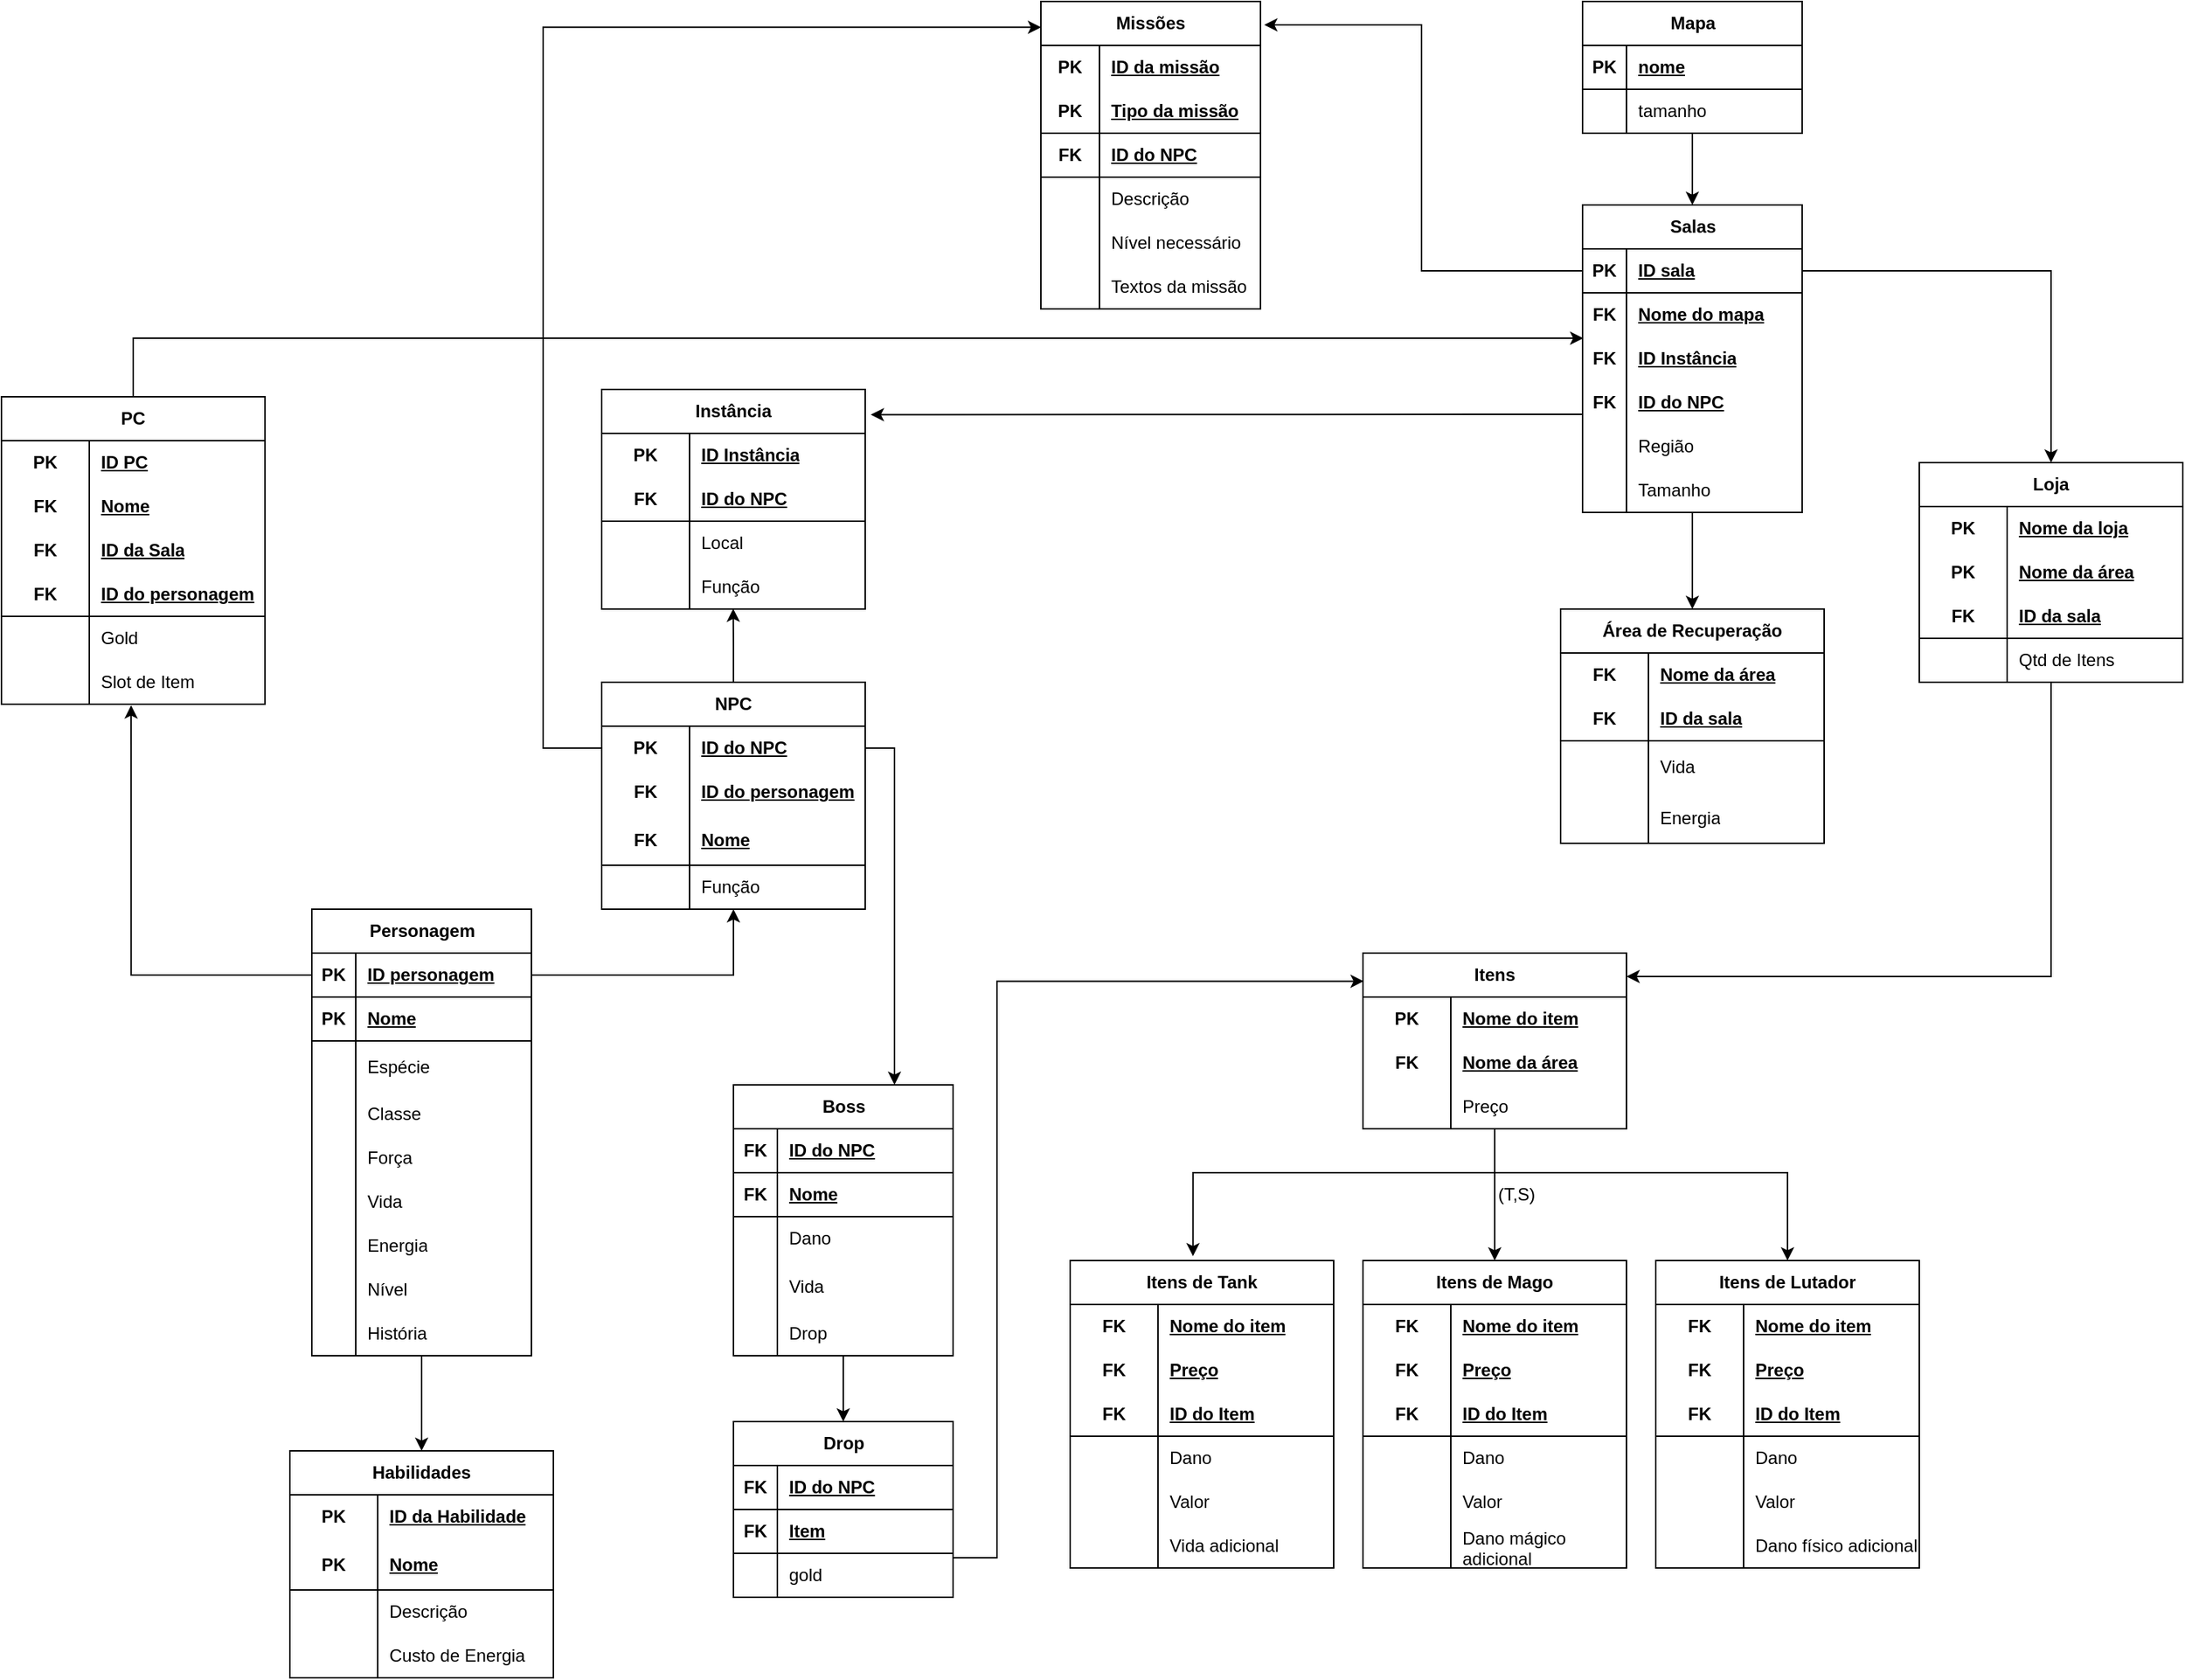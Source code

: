 <mxfile version="22.0.8" type="device">
  <diagram name="Página-1" id="AjeC3SuaAHyXxVVonTov">
    <mxGraphModel dx="2620" dy="938" grid="1" gridSize="10" guides="1" tooltips="1" connect="1" arrows="1" fold="1" page="1" pageScale="1" pageWidth="827" pageHeight="1169" math="0" shadow="0">
      <root>
        <mxCell id="0" />
        <mxCell id="1" parent="0" />
        <mxCell id="ejeOMG63QSZCCBm9udpd-35" style="edgeStyle=orthogonalEdgeStyle;rounded=0;orthogonalLoop=1;jettySize=auto;html=1;entryX=0.5;entryY=0;entryDx=0;entryDy=0;" parent="1" source="ejeOMG63QSZCCBm9udpd-6" target="ejeOMG63QSZCCBm9udpd-19" edge="1">
          <mxGeometry relative="1" as="geometry" />
        </mxCell>
        <mxCell id="ejeOMG63QSZCCBm9udpd-6" value="Mapa" style="shape=table;startSize=30;container=1;collapsible=1;childLayout=tableLayout;fixedRows=1;rowLines=0;fontStyle=1;align=center;resizeLast=1;html=1;" parent="1" vertex="1">
          <mxGeometry x="380" y="10" width="150" height="90" as="geometry">
            <mxRectangle x="360" y="10" width="70" height="30" as="alternateBounds" />
          </mxGeometry>
        </mxCell>
        <mxCell id="ejeOMG63QSZCCBm9udpd-7" value="" style="shape=tableRow;horizontal=0;startSize=0;swimlaneHead=0;swimlaneBody=0;fillColor=none;collapsible=0;dropTarget=0;points=[[0,0.5],[1,0.5]];portConstraint=eastwest;top=0;left=0;right=0;bottom=1;" parent="ejeOMG63QSZCCBm9udpd-6" vertex="1">
          <mxGeometry y="30" width="150" height="30" as="geometry" />
        </mxCell>
        <mxCell id="ejeOMG63QSZCCBm9udpd-8" value="PK" style="shape=partialRectangle;connectable=0;fillColor=none;top=0;left=0;bottom=0;right=0;fontStyle=1;overflow=hidden;whiteSpace=wrap;html=1;" parent="ejeOMG63QSZCCBm9udpd-7" vertex="1">
          <mxGeometry width="30" height="30" as="geometry">
            <mxRectangle width="30" height="30" as="alternateBounds" />
          </mxGeometry>
        </mxCell>
        <mxCell id="ejeOMG63QSZCCBm9udpd-9" value="nome" style="shape=partialRectangle;connectable=0;fillColor=none;top=0;left=0;bottom=0;right=0;align=left;spacingLeft=6;fontStyle=5;overflow=hidden;whiteSpace=wrap;html=1;" parent="ejeOMG63QSZCCBm9udpd-7" vertex="1">
          <mxGeometry x="30" width="120" height="30" as="geometry">
            <mxRectangle width="120" height="30" as="alternateBounds" />
          </mxGeometry>
        </mxCell>
        <mxCell id="ejeOMG63QSZCCBm9udpd-10" value="" style="shape=tableRow;horizontal=0;startSize=0;swimlaneHead=0;swimlaneBody=0;fillColor=none;collapsible=0;dropTarget=0;points=[[0,0.5],[1,0.5]];portConstraint=eastwest;top=0;left=0;right=0;bottom=0;" parent="ejeOMG63QSZCCBm9udpd-6" vertex="1">
          <mxGeometry y="60" width="150" height="30" as="geometry" />
        </mxCell>
        <mxCell id="ejeOMG63QSZCCBm9udpd-11" value="" style="shape=partialRectangle;connectable=0;fillColor=none;top=0;left=0;bottom=0;right=0;editable=1;overflow=hidden;whiteSpace=wrap;html=1;" parent="ejeOMG63QSZCCBm9udpd-10" vertex="1">
          <mxGeometry width="30" height="30" as="geometry">
            <mxRectangle width="30" height="30" as="alternateBounds" />
          </mxGeometry>
        </mxCell>
        <mxCell id="ejeOMG63QSZCCBm9udpd-12" value="tamanho" style="shape=partialRectangle;connectable=0;fillColor=none;top=0;left=0;bottom=0;right=0;align=left;spacingLeft=6;overflow=hidden;whiteSpace=wrap;html=1;" parent="ejeOMG63QSZCCBm9udpd-10" vertex="1">
          <mxGeometry x="30" width="120" height="30" as="geometry">
            <mxRectangle width="120" height="30" as="alternateBounds" />
          </mxGeometry>
        </mxCell>
        <mxCell id="yNfPY_GpHIzVIkAv7PjM-7" style="edgeStyle=orthogonalEdgeStyle;rounded=0;orthogonalLoop=1;jettySize=auto;html=1;entryX=0.5;entryY=0;entryDx=0;entryDy=0;" edge="1" parent="1" source="ejeOMG63QSZCCBm9udpd-19" target="ejeOMG63QSZCCBm9udpd-177">
          <mxGeometry relative="1" as="geometry" />
        </mxCell>
        <mxCell id="ejeOMG63QSZCCBm9udpd-19" value="Salas" style="shape=table;startSize=30;container=1;collapsible=1;childLayout=tableLayout;fixedRows=1;rowLines=0;fontStyle=1;align=center;resizeLast=1;html=1;" parent="1" vertex="1">
          <mxGeometry x="380" y="149" width="150" height="210" as="geometry" />
        </mxCell>
        <mxCell id="ejeOMG63QSZCCBm9udpd-20" value="" style="shape=tableRow;horizontal=0;startSize=0;swimlaneHead=0;swimlaneBody=0;fillColor=none;collapsible=0;dropTarget=0;points=[[0,0.5],[1,0.5]];portConstraint=eastwest;top=0;left=0;right=0;bottom=1;" parent="ejeOMG63QSZCCBm9udpd-19" vertex="1">
          <mxGeometry y="30" width="150" height="30" as="geometry" />
        </mxCell>
        <mxCell id="ejeOMG63QSZCCBm9udpd-21" value="PK" style="shape=partialRectangle;connectable=0;fillColor=none;top=0;left=0;bottom=0;right=0;fontStyle=1;overflow=hidden;whiteSpace=wrap;html=1;" parent="ejeOMG63QSZCCBm9udpd-20" vertex="1">
          <mxGeometry width="30" height="30" as="geometry">
            <mxRectangle width="30" height="30" as="alternateBounds" />
          </mxGeometry>
        </mxCell>
        <mxCell id="ejeOMG63QSZCCBm9udpd-22" value="ID sala" style="shape=partialRectangle;connectable=0;fillColor=none;top=0;left=0;bottom=0;right=0;align=left;spacingLeft=6;fontStyle=5;overflow=hidden;whiteSpace=wrap;html=1;" parent="ejeOMG63QSZCCBm9udpd-20" vertex="1">
          <mxGeometry x="30" width="120" height="30" as="geometry">
            <mxRectangle width="120" height="30" as="alternateBounds" />
          </mxGeometry>
        </mxCell>
        <mxCell id="ejeOMG63QSZCCBm9udpd-23" value="" style="shape=tableRow;horizontal=0;startSize=0;swimlaneHead=0;swimlaneBody=0;fillColor=none;collapsible=0;dropTarget=0;points=[[0,0.5],[1,0.5]];portConstraint=eastwest;top=0;left=0;right=0;bottom=0;" parent="ejeOMG63QSZCCBm9udpd-19" vertex="1">
          <mxGeometry y="60" width="150" height="30" as="geometry" />
        </mxCell>
        <mxCell id="ejeOMG63QSZCCBm9udpd-24" value="&lt;b&gt;FK&lt;br&gt;&lt;/b&gt;" style="shape=partialRectangle;connectable=0;fillColor=none;top=0;left=0;bottom=0;right=0;editable=1;overflow=hidden;whiteSpace=wrap;html=1;" parent="ejeOMG63QSZCCBm9udpd-23" vertex="1">
          <mxGeometry width="30" height="30" as="geometry">
            <mxRectangle width="30" height="30" as="alternateBounds" />
          </mxGeometry>
        </mxCell>
        <mxCell id="ejeOMG63QSZCCBm9udpd-25" value="&lt;b&gt;&lt;u&gt;Nome do mapa&lt;/u&gt;&lt;/b&gt;" style="shape=partialRectangle;connectable=0;fillColor=none;top=0;left=0;bottom=0;right=0;align=left;spacingLeft=6;overflow=hidden;whiteSpace=wrap;html=1;" parent="ejeOMG63QSZCCBm9udpd-23" vertex="1">
          <mxGeometry x="30" width="120" height="30" as="geometry">
            <mxRectangle width="120" height="30" as="alternateBounds" />
          </mxGeometry>
        </mxCell>
        <mxCell id="yNfPY_GpHIzVIkAv7PjM-72" value="" style="shape=tableRow;horizontal=0;startSize=0;swimlaneHead=0;swimlaneBody=0;fillColor=none;collapsible=0;dropTarget=0;points=[[0,0.5],[1,0.5]];portConstraint=eastwest;top=0;left=0;right=0;bottom=0;" vertex="1" parent="ejeOMG63QSZCCBm9udpd-19">
          <mxGeometry y="90" width="150" height="30" as="geometry" />
        </mxCell>
        <mxCell id="yNfPY_GpHIzVIkAv7PjM-73" value="&lt;b&gt;FK&lt;br&gt;&lt;/b&gt;" style="shape=partialRectangle;connectable=0;fillColor=none;top=0;left=0;bottom=0;right=0;editable=1;overflow=hidden;whiteSpace=wrap;html=1;" vertex="1" parent="yNfPY_GpHIzVIkAv7PjM-72">
          <mxGeometry width="30" height="30" as="geometry">
            <mxRectangle width="30" height="30" as="alternateBounds" />
          </mxGeometry>
        </mxCell>
        <mxCell id="yNfPY_GpHIzVIkAv7PjM-74" value="&lt;b&gt;&lt;u&gt;ID Instância&lt;/u&gt;&lt;/b&gt;" style="shape=partialRectangle;connectable=0;fillColor=none;top=0;left=0;bottom=0;right=0;align=left;spacingLeft=6;overflow=hidden;whiteSpace=wrap;html=1;" vertex="1" parent="yNfPY_GpHIzVIkAv7PjM-72">
          <mxGeometry x="30" width="120" height="30" as="geometry">
            <mxRectangle width="120" height="30" as="alternateBounds" />
          </mxGeometry>
        </mxCell>
        <mxCell id="yNfPY_GpHIzVIkAv7PjM-75" value="" style="shape=tableRow;horizontal=0;startSize=0;swimlaneHead=0;swimlaneBody=0;fillColor=none;collapsible=0;dropTarget=0;points=[[0,0.5],[1,0.5]];portConstraint=eastwest;top=0;left=0;right=0;bottom=0;" vertex="1" parent="ejeOMG63QSZCCBm9udpd-19">
          <mxGeometry y="120" width="150" height="30" as="geometry" />
        </mxCell>
        <mxCell id="yNfPY_GpHIzVIkAv7PjM-76" value="&lt;b&gt;FK&lt;br&gt;&lt;/b&gt;" style="shape=partialRectangle;connectable=0;fillColor=none;top=0;left=0;bottom=0;right=0;editable=1;overflow=hidden;whiteSpace=wrap;html=1;" vertex="1" parent="yNfPY_GpHIzVIkAv7PjM-75">
          <mxGeometry width="30" height="30" as="geometry">
            <mxRectangle width="30" height="30" as="alternateBounds" />
          </mxGeometry>
        </mxCell>
        <mxCell id="yNfPY_GpHIzVIkAv7PjM-77" value="&lt;b&gt;&lt;u&gt;ID do NPC&lt;/u&gt;&lt;/b&gt;" style="shape=partialRectangle;connectable=0;fillColor=none;top=0;left=0;bottom=0;right=0;align=left;spacingLeft=6;overflow=hidden;whiteSpace=wrap;html=1;" vertex="1" parent="yNfPY_GpHIzVIkAv7PjM-75">
          <mxGeometry x="30" width="120" height="30" as="geometry">
            <mxRectangle width="120" height="30" as="alternateBounds" />
          </mxGeometry>
        </mxCell>
        <mxCell id="ejeOMG63QSZCCBm9udpd-26" value="" style="shape=tableRow;horizontal=0;startSize=0;swimlaneHead=0;swimlaneBody=0;fillColor=none;collapsible=0;dropTarget=0;points=[[0,0.5],[1,0.5]];portConstraint=eastwest;top=0;left=0;right=0;bottom=0;" parent="ejeOMG63QSZCCBm9udpd-19" vertex="1">
          <mxGeometry y="150" width="150" height="30" as="geometry" />
        </mxCell>
        <mxCell id="ejeOMG63QSZCCBm9udpd-27" value="" style="shape=partialRectangle;connectable=0;fillColor=none;top=0;left=0;bottom=0;right=0;editable=1;overflow=hidden;whiteSpace=wrap;html=1;" parent="ejeOMG63QSZCCBm9udpd-26" vertex="1">
          <mxGeometry width="30" height="30" as="geometry">
            <mxRectangle width="30" height="30" as="alternateBounds" />
          </mxGeometry>
        </mxCell>
        <mxCell id="ejeOMG63QSZCCBm9udpd-28" value="Região" style="shape=partialRectangle;connectable=0;fillColor=none;top=0;left=0;bottom=0;right=0;align=left;spacingLeft=6;overflow=hidden;whiteSpace=wrap;html=1;" parent="ejeOMG63QSZCCBm9udpd-26" vertex="1">
          <mxGeometry x="30" width="120" height="30" as="geometry">
            <mxRectangle width="120" height="30" as="alternateBounds" />
          </mxGeometry>
        </mxCell>
        <mxCell id="yNfPY_GpHIzVIkAv7PjM-10" value="" style="shape=tableRow;horizontal=0;startSize=0;swimlaneHead=0;swimlaneBody=0;fillColor=none;collapsible=0;dropTarget=0;points=[[0,0.5],[1,0.5]];portConstraint=eastwest;top=0;left=0;right=0;bottom=0;" vertex="1" parent="ejeOMG63QSZCCBm9udpd-19">
          <mxGeometry y="180" width="150" height="30" as="geometry" />
        </mxCell>
        <mxCell id="yNfPY_GpHIzVIkAv7PjM-11" value="" style="shape=partialRectangle;connectable=0;fillColor=none;top=0;left=0;bottom=0;right=0;editable=1;overflow=hidden;whiteSpace=wrap;html=1;" vertex="1" parent="yNfPY_GpHIzVIkAv7PjM-10">
          <mxGeometry width="30" height="30" as="geometry">
            <mxRectangle width="30" height="30" as="alternateBounds" />
          </mxGeometry>
        </mxCell>
        <mxCell id="yNfPY_GpHIzVIkAv7PjM-12" value="Tamanho" style="shape=partialRectangle;connectable=0;fillColor=none;top=0;left=0;bottom=0;right=0;align=left;spacingLeft=6;overflow=hidden;whiteSpace=wrap;html=1;" vertex="1" parent="yNfPY_GpHIzVIkAv7PjM-10">
          <mxGeometry x="30" width="120" height="30" as="geometry">
            <mxRectangle width="120" height="30" as="alternateBounds" />
          </mxGeometry>
        </mxCell>
        <mxCell id="ejeOMG63QSZCCBm9udpd-43" value="Missões" style="shape=table;startSize=30;container=1;collapsible=1;childLayout=tableLayout;fixedRows=1;rowLines=0;fontStyle=1;align=center;resizeLast=1;html=1;whiteSpace=wrap;" parent="1" vertex="1">
          <mxGeometry x="10" y="10" width="150" height="210" as="geometry" />
        </mxCell>
        <mxCell id="ejeOMG63QSZCCBm9udpd-44" value="" style="shape=tableRow;horizontal=0;startSize=0;swimlaneHead=0;swimlaneBody=0;fillColor=none;collapsible=0;dropTarget=0;points=[[0,0.5],[1,0.5]];portConstraint=eastwest;top=0;left=0;right=0;bottom=0;html=1;" parent="ejeOMG63QSZCCBm9udpd-43" vertex="1">
          <mxGeometry y="30" width="150" height="30" as="geometry" />
        </mxCell>
        <mxCell id="ejeOMG63QSZCCBm9udpd-45" value="PK" style="shape=partialRectangle;connectable=0;fillColor=none;top=0;left=0;bottom=0;right=0;fontStyle=1;overflow=hidden;html=1;whiteSpace=wrap;" parent="ejeOMG63QSZCCBm9udpd-44" vertex="1">
          <mxGeometry width="40" height="30" as="geometry">
            <mxRectangle width="40" height="30" as="alternateBounds" />
          </mxGeometry>
        </mxCell>
        <mxCell id="ejeOMG63QSZCCBm9udpd-46" value="ID da missão&lt;span style=&quot;white-space: pre;&quot;&gt;&#x9;&lt;/span&gt;" style="shape=partialRectangle;connectable=0;fillColor=none;top=0;left=0;bottom=0;right=0;align=left;spacingLeft=6;fontStyle=5;overflow=hidden;html=1;whiteSpace=wrap;" parent="ejeOMG63QSZCCBm9udpd-44" vertex="1">
          <mxGeometry x="40" width="110" height="30" as="geometry">
            <mxRectangle width="110" height="30" as="alternateBounds" />
          </mxGeometry>
        </mxCell>
        <mxCell id="ejeOMG63QSZCCBm9udpd-47" value="" style="shape=tableRow;horizontal=0;startSize=0;swimlaneHead=0;swimlaneBody=0;fillColor=none;collapsible=0;dropTarget=0;points=[[0,0.5],[1,0.5]];portConstraint=eastwest;top=0;left=0;right=0;bottom=1;html=1;" parent="ejeOMG63QSZCCBm9udpd-43" vertex="1">
          <mxGeometry y="60" width="150" height="30" as="geometry" />
        </mxCell>
        <mxCell id="ejeOMG63QSZCCBm9udpd-48" value="PK" style="shape=partialRectangle;connectable=0;fillColor=none;top=0;left=0;bottom=0;right=0;fontStyle=1;overflow=hidden;html=1;whiteSpace=wrap;" parent="ejeOMG63QSZCCBm9udpd-47" vertex="1">
          <mxGeometry width="40" height="30" as="geometry">
            <mxRectangle width="40" height="30" as="alternateBounds" />
          </mxGeometry>
        </mxCell>
        <mxCell id="ejeOMG63QSZCCBm9udpd-49" value="Tipo da missão" style="shape=partialRectangle;connectable=0;fillColor=none;top=0;left=0;bottom=0;right=0;align=left;spacingLeft=6;fontStyle=5;overflow=hidden;html=1;whiteSpace=wrap;" parent="ejeOMG63QSZCCBm9udpd-47" vertex="1">
          <mxGeometry x="40" width="110" height="30" as="geometry">
            <mxRectangle width="110" height="30" as="alternateBounds" />
          </mxGeometry>
        </mxCell>
        <mxCell id="ejeOMG63QSZCCBm9udpd-57" value="" style="shape=tableRow;horizontal=0;startSize=0;swimlaneHead=0;swimlaneBody=0;fillColor=none;collapsible=0;dropTarget=0;points=[[0,0.5],[1,0.5]];portConstraint=eastwest;top=0;left=0;right=0;bottom=1;html=1;" parent="ejeOMG63QSZCCBm9udpd-43" vertex="1">
          <mxGeometry y="90" width="150" height="30" as="geometry" />
        </mxCell>
        <mxCell id="ejeOMG63QSZCCBm9udpd-58" value="FK" style="shape=partialRectangle;connectable=0;fillColor=none;top=0;left=0;bottom=0;right=0;fontStyle=1;overflow=hidden;html=1;whiteSpace=wrap;" parent="ejeOMG63QSZCCBm9udpd-57" vertex="1">
          <mxGeometry width="40" height="30" as="geometry">
            <mxRectangle width="40" height="30" as="alternateBounds" />
          </mxGeometry>
        </mxCell>
        <mxCell id="ejeOMG63QSZCCBm9udpd-59" value="ID do NPC" style="shape=partialRectangle;connectable=0;fillColor=none;top=0;left=0;bottom=0;right=0;align=left;spacingLeft=6;fontStyle=5;overflow=hidden;html=1;whiteSpace=wrap;" parent="ejeOMG63QSZCCBm9udpd-57" vertex="1">
          <mxGeometry x="40" width="110" height="30" as="geometry">
            <mxRectangle width="110" height="30" as="alternateBounds" />
          </mxGeometry>
        </mxCell>
        <mxCell id="ejeOMG63QSZCCBm9udpd-50" value="" style="shape=tableRow;horizontal=0;startSize=0;swimlaneHead=0;swimlaneBody=0;fillColor=none;collapsible=0;dropTarget=0;points=[[0,0.5],[1,0.5]];portConstraint=eastwest;top=0;left=0;right=0;bottom=0;html=1;" parent="ejeOMG63QSZCCBm9udpd-43" vertex="1">
          <mxGeometry y="120" width="150" height="30" as="geometry" />
        </mxCell>
        <mxCell id="ejeOMG63QSZCCBm9udpd-51" value="" style="shape=partialRectangle;connectable=0;fillColor=none;top=0;left=0;bottom=0;right=0;editable=1;overflow=hidden;html=1;whiteSpace=wrap;" parent="ejeOMG63QSZCCBm9udpd-50" vertex="1">
          <mxGeometry width="40" height="30" as="geometry">
            <mxRectangle width="40" height="30" as="alternateBounds" />
          </mxGeometry>
        </mxCell>
        <mxCell id="ejeOMG63QSZCCBm9udpd-52" value="Descrição" style="shape=partialRectangle;connectable=0;fillColor=none;top=0;left=0;bottom=0;right=0;align=left;spacingLeft=6;overflow=hidden;html=1;whiteSpace=wrap;" parent="ejeOMG63QSZCCBm9udpd-50" vertex="1">
          <mxGeometry x="40" width="110" height="30" as="geometry">
            <mxRectangle width="110" height="30" as="alternateBounds" />
          </mxGeometry>
        </mxCell>
        <mxCell id="ejeOMG63QSZCCBm9udpd-53" value="" style="shape=tableRow;horizontal=0;startSize=0;swimlaneHead=0;swimlaneBody=0;fillColor=none;collapsible=0;dropTarget=0;points=[[0,0.5],[1,0.5]];portConstraint=eastwest;top=0;left=0;right=0;bottom=0;html=1;" parent="ejeOMG63QSZCCBm9udpd-43" vertex="1">
          <mxGeometry y="150" width="150" height="30" as="geometry" />
        </mxCell>
        <mxCell id="ejeOMG63QSZCCBm9udpd-54" value="" style="shape=partialRectangle;connectable=0;fillColor=none;top=0;left=0;bottom=0;right=0;editable=1;overflow=hidden;html=1;whiteSpace=wrap;" parent="ejeOMG63QSZCCBm9udpd-53" vertex="1">
          <mxGeometry width="40" height="30" as="geometry">
            <mxRectangle width="40" height="30" as="alternateBounds" />
          </mxGeometry>
        </mxCell>
        <mxCell id="ejeOMG63QSZCCBm9udpd-55" value="Nível necessário" style="shape=partialRectangle;connectable=0;fillColor=none;top=0;left=0;bottom=0;right=0;align=left;spacingLeft=6;overflow=hidden;html=1;whiteSpace=wrap;" parent="ejeOMG63QSZCCBm9udpd-53" vertex="1">
          <mxGeometry x="40" width="110" height="30" as="geometry">
            <mxRectangle width="110" height="30" as="alternateBounds" />
          </mxGeometry>
        </mxCell>
        <mxCell id="ejeOMG63QSZCCBm9udpd-60" value="" style="shape=tableRow;horizontal=0;startSize=0;swimlaneHead=0;swimlaneBody=0;fillColor=none;collapsible=0;dropTarget=0;points=[[0,0.5],[1,0.5]];portConstraint=eastwest;top=0;left=0;right=0;bottom=0;html=1;" parent="ejeOMG63QSZCCBm9udpd-43" vertex="1">
          <mxGeometry y="180" width="150" height="30" as="geometry" />
        </mxCell>
        <mxCell id="ejeOMG63QSZCCBm9udpd-61" value="" style="shape=partialRectangle;connectable=0;fillColor=none;top=0;left=0;bottom=0;right=0;editable=1;overflow=hidden;html=1;whiteSpace=wrap;" parent="ejeOMG63QSZCCBm9udpd-60" vertex="1">
          <mxGeometry width="40" height="30" as="geometry">
            <mxRectangle width="40" height="30" as="alternateBounds" />
          </mxGeometry>
        </mxCell>
        <mxCell id="ejeOMG63QSZCCBm9udpd-62" value="Textos da missão" style="shape=partialRectangle;connectable=0;fillColor=none;top=0;left=0;bottom=0;right=0;align=left;spacingLeft=6;overflow=hidden;html=1;whiteSpace=wrap;" parent="ejeOMG63QSZCCBm9udpd-60" vertex="1">
          <mxGeometry x="40" width="110" height="30" as="geometry">
            <mxRectangle width="110" height="30" as="alternateBounds" />
          </mxGeometry>
        </mxCell>
        <mxCell id="ejeOMG63QSZCCBm9udpd-177" value="Área de Recuperação" style="shape=table;startSize=30;container=1;collapsible=1;childLayout=tableLayout;fixedRows=1;rowLines=0;fontStyle=1;align=center;resizeLast=1;html=1;whiteSpace=wrap;" parent="1" vertex="1">
          <mxGeometry x="365" y="425" width="180" height="160" as="geometry" />
        </mxCell>
        <mxCell id="ejeOMG63QSZCCBm9udpd-178" value="" style="shape=tableRow;horizontal=0;startSize=0;swimlaneHead=0;swimlaneBody=0;fillColor=none;collapsible=0;dropTarget=0;points=[[0,0.5],[1,0.5]];portConstraint=eastwest;top=0;left=0;right=0;bottom=0;html=1;" parent="ejeOMG63QSZCCBm9udpd-177" vertex="1">
          <mxGeometry y="30" width="180" height="30" as="geometry" />
        </mxCell>
        <mxCell id="ejeOMG63QSZCCBm9udpd-179" value="FK" style="shape=partialRectangle;connectable=0;fillColor=none;top=0;left=0;bottom=0;right=0;fontStyle=1;overflow=hidden;html=1;whiteSpace=wrap;" parent="ejeOMG63QSZCCBm9udpd-178" vertex="1">
          <mxGeometry width="60" height="30" as="geometry">
            <mxRectangle width="60" height="30" as="alternateBounds" />
          </mxGeometry>
        </mxCell>
        <mxCell id="ejeOMG63QSZCCBm9udpd-180" value="Nome da área" style="shape=partialRectangle;connectable=0;fillColor=none;top=0;left=0;bottom=0;right=0;align=left;spacingLeft=6;fontStyle=5;overflow=hidden;html=1;whiteSpace=wrap;" parent="ejeOMG63QSZCCBm9udpd-178" vertex="1">
          <mxGeometry x="60" width="120" height="30" as="geometry">
            <mxRectangle width="120" height="30" as="alternateBounds" />
          </mxGeometry>
        </mxCell>
        <mxCell id="ejeOMG63QSZCCBm9udpd-181" value="" style="shape=tableRow;horizontal=0;startSize=0;swimlaneHead=0;swimlaneBody=0;fillColor=none;collapsible=0;dropTarget=0;points=[[0,0.5],[1,0.5]];portConstraint=eastwest;top=0;left=0;right=0;bottom=1;html=1;" parent="ejeOMG63QSZCCBm9udpd-177" vertex="1">
          <mxGeometry y="60" width="180" height="30" as="geometry" />
        </mxCell>
        <mxCell id="ejeOMG63QSZCCBm9udpd-182" value="FK" style="shape=partialRectangle;connectable=0;fillColor=none;top=0;left=0;bottom=0;right=0;fontStyle=1;overflow=hidden;html=1;whiteSpace=wrap;" parent="ejeOMG63QSZCCBm9udpd-181" vertex="1">
          <mxGeometry width="60" height="30" as="geometry">
            <mxRectangle width="60" height="30" as="alternateBounds" />
          </mxGeometry>
        </mxCell>
        <mxCell id="ejeOMG63QSZCCBm9udpd-183" value="ID da sala" style="shape=partialRectangle;connectable=0;fillColor=none;top=0;left=0;bottom=0;right=0;align=left;spacingLeft=6;fontStyle=5;overflow=hidden;html=1;whiteSpace=wrap;" parent="ejeOMG63QSZCCBm9udpd-181" vertex="1">
          <mxGeometry x="60" width="120" height="30" as="geometry">
            <mxRectangle width="120" height="30" as="alternateBounds" />
          </mxGeometry>
        </mxCell>
        <mxCell id="ejeOMG63QSZCCBm9udpd-184" value="" style="shape=tableRow;horizontal=0;startSize=0;swimlaneHead=0;swimlaneBody=0;fillColor=none;collapsible=0;dropTarget=0;points=[[0,0.5],[1,0.5]];portConstraint=eastwest;top=0;left=0;right=0;bottom=0;html=1;" parent="ejeOMG63QSZCCBm9udpd-177" vertex="1">
          <mxGeometry y="90" width="180" height="35" as="geometry" />
        </mxCell>
        <mxCell id="ejeOMG63QSZCCBm9udpd-185" value="" style="shape=partialRectangle;connectable=0;fillColor=none;top=0;left=0;bottom=0;right=0;editable=1;overflow=hidden;html=1;whiteSpace=wrap;" parent="ejeOMG63QSZCCBm9udpd-184" vertex="1">
          <mxGeometry width="60" height="35" as="geometry">
            <mxRectangle width="60" height="35" as="alternateBounds" />
          </mxGeometry>
        </mxCell>
        <mxCell id="ejeOMG63QSZCCBm9udpd-186" value="Vida" style="shape=partialRectangle;connectable=0;fillColor=none;top=0;left=0;bottom=0;right=0;align=left;spacingLeft=6;overflow=hidden;html=1;whiteSpace=wrap;" parent="ejeOMG63QSZCCBm9udpd-184" vertex="1">
          <mxGeometry x="60" width="120" height="35" as="geometry">
            <mxRectangle width="120" height="35" as="alternateBounds" />
          </mxGeometry>
        </mxCell>
        <mxCell id="yNfPY_GpHIzVIkAv7PjM-84" value="" style="shape=tableRow;horizontal=0;startSize=0;swimlaneHead=0;swimlaneBody=0;fillColor=none;collapsible=0;dropTarget=0;points=[[0,0.5],[1,0.5]];portConstraint=eastwest;top=0;left=0;right=0;bottom=0;html=1;" vertex="1" parent="ejeOMG63QSZCCBm9udpd-177">
          <mxGeometry y="125" width="180" height="35" as="geometry" />
        </mxCell>
        <mxCell id="yNfPY_GpHIzVIkAv7PjM-85" value="" style="shape=partialRectangle;connectable=0;fillColor=none;top=0;left=0;bottom=0;right=0;editable=1;overflow=hidden;html=1;whiteSpace=wrap;" vertex="1" parent="yNfPY_GpHIzVIkAv7PjM-84">
          <mxGeometry width="60" height="35" as="geometry">
            <mxRectangle width="60" height="35" as="alternateBounds" />
          </mxGeometry>
        </mxCell>
        <mxCell id="yNfPY_GpHIzVIkAv7PjM-86" value="Energia" style="shape=partialRectangle;connectable=0;fillColor=none;top=0;left=0;bottom=0;right=0;align=left;spacingLeft=6;overflow=hidden;html=1;whiteSpace=wrap;" vertex="1" parent="yNfPY_GpHIzVIkAv7PjM-84">
          <mxGeometry x="60" width="120" height="35" as="geometry">
            <mxRectangle width="120" height="35" as="alternateBounds" />
          </mxGeometry>
        </mxCell>
        <mxCell id="ejeOMG63QSZCCBm9udpd-190" value="Loja" style="shape=table;startSize=30;container=1;collapsible=1;childLayout=tableLayout;fixedRows=1;rowLines=0;fontStyle=1;align=center;resizeLast=1;html=1;whiteSpace=wrap;" parent="1" vertex="1">
          <mxGeometry x="610" y="325" width="180" height="150" as="geometry">
            <mxRectangle x="530" y="630" width="70" height="30" as="alternateBounds" />
          </mxGeometry>
        </mxCell>
        <mxCell id="ejeOMG63QSZCCBm9udpd-191" value="" style="shape=tableRow;horizontal=0;startSize=0;swimlaneHead=0;swimlaneBody=0;fillColor=none;collapsible=0;dropTarget=0;points=[[0,0.5],[1,0.5]];portConstraint=eastwest;top=0;left=0;right=0;bottom=0;html=1;" parent="ejeOMG63QSZCCBm9udpd-190" vertex="1">
          <mxGeometry y="30" width="180" height="30" as="geometry" />
        </mxCell>
        <mxCell id="ejeOMG63QSZCCBm9udpd-192" value="PK" style="shape=partialRectangle;connectable=0;fillColor=none;top=0;left=0;bottom=0;right=0;fontStyle=1;overflow=hidden;html=1;whiteSpace=wrap;" parent="ejeOMG63QSZCCBm9udpd-191" vertex="1">
          <mxGeometry width="60" height="30" as="geometry">
            <mxRectangle width="60" height="30" as="alternateBounds" />
          </mxGeometry>
        </mxCell>
        <mxCell id="ejeOMG63QSZCCBm9udpd-193" value="Nome da loja" style="shape=partialRectangle;connectable=0;fillColor=none;top=0;left=0;bottom=0;right=0;align=left;spacingLeft=6;fontStyle=5;overflow=hidden;html=1;whiteSpace=wrap;" parent="ejeOMG63QSZCCBm9udpd-191" vertex="1">
          <mxGeometry x="60" width="120" height="30" as="geometry">
            <mxRectangle width="120" height="30" as="alternateBounds" />
          </mxGeometry>
        </mxCell>
        <mxCell id="ejeOMG63QSZCCBm9udpd-203" value="" style="shape=tableRow;horizontal=0;startSize=0;swimlaneHead=0;swimlaneBody=0;fillColor=none;collapsible=0;dropTarget=0;points=[[0,0.5],[1,0.5]];portConstraint=eastwest;top=0;left=0;right=0;bottom=0;html=1;" parent="ejeOMG63QSZCCBm9udpd-190" vertex="1">
          <mxGeometry y="60" width="180" height="30" as="geometry" />
        </mxCell>
        <mxCell id="ejeOMG63QSZCCBm9udpd-204" value="PK" style="shape=partialRectangle;connectable=0;fillColor=none;top=0;left=0;bottom=0;right=0;fontStyle=1;overflow=hidden;html=1;whiteSpace=wrap;" parent="ejeOMG63QSZCCBm9udpd-203" vertex="1">
          <mxGeometry width="60" height="30" as="geometry">
            <mxRectangle width="60" height="30" as="alternateBounds" />
          </mxGeometry>
        </mxCell>
        <mxCell id="ejeOMG63QSZCCBm9udpd-205" value="Nome da área" style="shape=partialRectangle;connectable=0;fillColor=none;top=0;left=0;bottom=0;right=0;align=left;spacingLeft=6;fontStyle=5;overflow=hidden;html=1;whiteSpace=wrap;" parent="ejeOMG63QSZCCBm9udpd-203" vertex="1">
          <mxGeometry x="60" width="120" height="30" as="geometry">
            <mxRectangle width="120" height="30" as="alternateBounds" />
          </mxGeometry>
        </mxCell>
        <mxCell id="ejeOMG63QSZCCBm9udpd-194" value="" style="shape=tableRow;horizontal=0;startSize=0;swimlaneHead=0;swimlaneBody=0;fillColor=none;collapsible=0;dropTarget=0;points=[[0,0.5],[1,0.5]];portConstraint=eastwest;top=0;left=0;right=0;bottom=1;html=1;" parent="ejeOMG63QSZCCBm9udpd-190" vertex="1">
          <mxGeometry y="90" width="180" height="30" as="geometry" />
        </mxCell>
        <mxCell id="ejeOMG63QSZCCBm9udpd-195" value="FK" style="shape=partialRectangle;connectable=0;fillColor=none;top=0;left=0;bottom=0;right=0;fontStyle=1;overflow=hidden;html=1;whiteSpace=wrap;" parent="ejeOMG63QSZCCBm9udpd-194" vertex="1">
          <mxGeometry width="60" height="30" as="geometry">
            <mxRectangle width="60" height="30" as="alternateBounds" />
          </mxGeometry>
        </mxCell>
        <mxCell id="ejeOMG63QSZCCBm9udpd-196" value="ID da sala" style="shape=partialRectangle;connectable=0;fillColor=none;top=0;left=0;bottom=0;right=0;align=left;spacingLeft=6;fontStyle=5;overflow=hidden;html=1;whiteSpace=wrap;" parent="ejeOMG63QSZCCBm9udpd-194" vertex="1">
          <mxGeometry x="60" width="120" height="30" as="geometry">
            <mxRectangle width="120" height="30" as="alternateBounds" />
          </mxGeometry>
        </mxCell>
        <mxCell id="ejeOMG63QSZCCBm9udpd-197" value="" style="shape=tableRow;horizontal=0;startSize=0;swimlaneHead=0;swimlaneBody=0;fillColor=none;collapsible=0;dropTarget=0;points=[[0,0.5],[1,0.5]];portConstraint=eastwest;top=0;left=0;right=0;bottom=0;html=1;" parent="ejeOMG63QSZCCBm9udpd-190" vertex="1">
          <mxGeometry y="120" width="180" height="30" as="geometry" />
        </mxCell>
        <mxCell id="ejeOMG63QSZCCBm9udpd-198" value="" style="shape=partialRectangle;connectable=0;fillColor=none;top=0;left=0;bottom=0;right=0;editable=1;overflow=hidden;html=1;whiteSpace=wrap;" parent="ejeOMG63QSZCCBm9udpd-197" vertex="1">
          <mxGeometry width="60" height="30" as="geometry">
            <mxRectangle width="60" height="30" as="alternateBounds" />
          </mxGeometry>
        </mxCell>
        <mxCell id="ejeOMG63QSZCCBm9udpd-199" value="Qtd de Itens" style="shape=partialRectangle;connectable=0;fillColor=none;top=0;left=0;bottom=0;right=0;align=left;spacingLeft=6;overflow=hidden;html=1;whiteSpace=wrap;" parent="ejeOMG63QSZCCBm9udpd-197" vertex="1">
          <mxGeometry x="60" width="120" height="30" as="geometry">
            <mxRectangle width="120" height="30" as="alternateBounds" />
          </mxGeometry>
        </mxCell>
        <mxCell id="ejeOMG63QSZCCBm9udpd-236" value="" style="edgeStyle=orthogonalEdgeStyle;rounded=0;orthogonalLoop=1;jettySize=auto;html=1;entryX=0.5;entryY=0;entryDx=0;entryDy=0;" parent="1" source="ejeOMG63QSZCCBm9udpd-206" target="ejeOMG63QSZCCBm9udpd-276" edge="1">
          <mxGeometry relative="1" as="geometry">
            <mxPoint x="530" y="1210" as="targetPoint" />
          </mxGeometry>
        </mxCell>
        <mxCell id="_Ku2l3NbJhB3ovoYCWe--126" style="edgeStyle=orthogonalEdgeStyle;rounded=0;orthogonalLoop=1;jettySize=auto;html=1;entryX=0.5;entryY=0;entryDx=0;entryDy=0;" parent="1" source="ejeOMG63QSZCCBm9udpd-206" target="ejeOMG63QSZCCBm9udpd-292" edge="1">
          <mxGeometry relative="1" as="geometry">
            <Array as="points">
              <mxPoint x="520" y="810" />
            </Array>
          </mxGeometry>
        </mxCell>
        <mxCell id="ejeOMG63QSZCCBm9udpd-206" value="Itens" style="shape=table;startSize=30;container=1;collapsible=1;childLayout=tableLayout;fixedRows=1;rowLines=0;fontStyle=1;align=center;resizeLast=1;html=1;whiteSpace=wrap;" parent="1" vertex="1">
          <mxGeometry x="230" y="660" width="180" height="120" as="geometry" />
        </mxCell>
        <mxCell id="ejeOMG63QSZCCBm9udpd-207" value="" style="shape=tableRow;horizontal=0;startSize=0;swimlaneHead=0;swimlaneBody=0;fillColor=none;collapsible=0;dropTarget=0;points=[[0,0.5],[1,0.5]];portConstraint=eastwest;top=0;left=0;right=0;bottom=0;html=1;" parent="ejeOMG63QSZCCBm9udpd-206" vertex="1">
          <mxGeometry y="30" width="180" height="30" as="geometry" />
        </mxCell>
        <mxCell id="ejeOMG63QSZCCBm9udpd-208" value="PK" style="shape=partialRectangle;connectable=0;fillColor=none;top=0;left=0;bottom=0;right=0;fontStyle=1;overflow=hidden;html=1;whiteSpace=wrap;" parent="ejeOMG63QSZCCBm9udpd-207" vertex="1">
          <mxGeometry width="60" height="30" as="geometry">
            <mxRectangle width="60" height="30" as="alternateBounds" />
          </mxGeometry>
        </mxCell>
        <mxCell id="ejeOMG63QSZCCBm9udpd-209" value="Nome do item" style="shape=partialRectangle;connectable=0;fillColor=none;top=0;left=0;bottom=0;right=0;align=left;spacingLeft=6;fontStyle=5;overflow=hidden;html=1;whiteSpace=wrap;" parent="ejeOMG63QSZCCBm9udpd-207" vertex="1">
          <mxGeometry x="60" width="120" height="30" as="geometry">
            <mxRectangle width="120" height="30" as="alternateBounds" />
          </mxGeometry>
        </mxCell>
        <mxCell id="ejeOMG63QSZCCBm9udpd-210" value="" style="shape=tableRow;horizontal=0;startSize=0;swimlaneHead=0;swimlaneBody=0;fillColor=none;collapsible=0;dropTarget=0;points=[[0,0.5],[1,0.5]];portConstraint=eastwest;top=0;left=0;right=0;bottom=0;html=1;" parent="ejeOMG63QSZCCBm9udpd-206" vertex="1">
          <mxGeometry y="60" width="180" height="30" as="geometry" />
        </mxCell>
        <mxCell id="ejeOMG63QSZCCBm9udpd-211" value="FK" style="shape=partialRectangle;connectable=0;fillColor=none;top=0;left=0;bottom=0;right=0;fontStyle=1;overflow=hidden;html=1;whiteSpace=wrap;" parent="ejeOMG63QSZCCBm9udpd-210" vertex="1">
          <mxGeometry width="60" height="30" as="geometry">
            <mxRectangle width="60" height="30" as="alternateBounds" />
          </mxGeometry>
        </mxCell>
        <mxCell id="ejeOMG63QSZCCBm9udpd-212" value="Nome da área" style="shape=partialRectangle;connectable=0;fillColor=none;top=0;left=0;bottom=0;right=0;align=left;spacingLeft=6;fontStyle=5;overflow=hidden;html=1;whiteSpace=wrap;" parent="ejeOMG63QSZCCBm9udpd-210" vertex="1">
          <mxGeometry x="60" width="120" height="30" as="geometry">
            <mxRectangle width="120" height="30" as="alternateBounds" />
          </mxGeometry>
        </mxCell>
        <mxCell id="ejeOMG63QSZCCBm9udpd-216" value="" style="shape=tableRow;horizontal=0;startSize=0;swimlaneHead=0;swimlaneBody=0;fillColor=none;collapsible=0;dropTarget=0;points=[[0,0.5],[1,0.5]];portConstraint=eastwest;top=0;left=0;right=0;bottom=0;html=1;" parent="ejeOMG63QSZCCBm9udpd-206" vertex="1">
          <mxGeometry y="90" width="180" height="30" as="geometry" />
        </mxCell>
        <mxCell id="ejeOMG63QSZCCBm9udpd-217" value="" style="shape=partialRectangle;connectable=0;fillColor=none;top=0;left=0;bottom=0;right=0;editable=1;overflow=hidden;html=1;whiteSpace=wrap;" parent="ejeOMG63QSZCCBm9udpd-216" vertex="1">
          <mxGeometry width="60" height="30" as="geometry">
            <mxRectangle width="60" height="30" as="alternateBounds" />
          </mxGeometry>
        </mxCell>
        <mxCell id="ejeOMG63QSZCCBm9udpd-218" value="Preço" style="shape=partialRectangle;connectable=0;fillColor=none;top=0;left=0;bottom=0;right=0;align=left;spacingLeft=6;overflow=hidden;html=1;whiteSpace=wrap;" parent="ejeOMG63QSZCCBm9udpd-216" vertex="1">
          <mxGeometry x="60" width="120" height="30" as="geometry">
            <mxRectangle width="120" height="30" as="alternateBounds" />
          </mxGeometry>
        </mxCell>
        <mxCell id="ejeOMG63QSZCCBm9udpd-252" value="Itens de Tank" style="shape=table;startSize=30;container=1;collapsible=1;childLayout=tableLayout;fixedRows=1;rowLines=0;fontStyle=1;align=center;resizeLast=1;html=1;whiteSpace=wrap;" parent="1" vertex="1">
          <mxGeometry x="30" y="870" width="180" height="210" as="geometry" />
        </mxCell>
        <mxCell id="ejeOMG63QSZCCBm9udpd-308" value="" style="shape=tableRow;horizontal=0;startSize=0;swimlaneHead=0;swimlaneBody=0;fillColor=none;collapsible=0;dropTarget=0;points=[[0,0.5],[1,0.5]];portConstraint=eastwest;top=0;left=0;right=0;bottom=0;html=1;" parent="ejeOMG63QSZCCBm9udpd-252" vertex="1">
          <mxGeometry y="30" width="180" height="30" as="geometry" />
        </mxCell>
        <mxCell id="ejeOMG63QSZCCBm9udpd-309" value="FK" style="shape=partialRectangle;connectable=0;fillColor=none;top=0;left=0;bottom=0;right=0;fontStyle=1;overflow=hidden;html=1;whiteSpace=wrap;" parent="ejeOMG63QSZCCBm9udpd-308" vertex="1">
          <mxGeometry width="60" height="30" as="geometry">
            <mxRectangle width="60" height="30" as="alternateBounds" />
          </mxGeometry>
        </mxCell>
        <mxCell id="ejeOMG63QSZCCBm9udpd-310" value="Nome do item" style="shape=partialRectangle;connectable=0;fillColor=none;top=0;left=0;bottom=0;right=0;align=left;spacingLeft=6;fontStyle=5;overflow=hidden;html=1;whiteSpace=wrap;" parent="ejeOMG63QSZCCBm9udpd-308" vertex="1">
          <mxGeometry x="60" width="120" height="30" as="geometry">
            <mxRectangle width="120" height="30" as="alternateBounds" />
          </mxGeometry>
        </mxCell>
        <mxCell id="ejeOMG63QSZCCBm9udpd-253" value="" style="shape=tableRow;horizontal=0;startSize=0;swimlaneHead=0;swimlaneBody=0;fillColor=none;collapsible=0;dropTarget=0;points=[[0,0.5],[1,0.5]];portConstraint=eastwest;top=0;left=0;right=0;bottom=0;html=1;" parent="ejeOMG63QSZCCBm9udpd-252" vertex="1">
          <mxGeometry y="60" width="180" height="30" as="geometry" />
        </mxCell>
        <mxCell id="ejeOMG63QSZCCBm9udpd-254" value="FK" style="shape=partialRectangle;connectable=0;fillColor=none;top=0;left=0;bottom=0;right=0;fontStyle=1;overflow=hidden;html=1;whiteSpace=wrap;" parent="ejeOMG63QSZCCBm9udpd-253" vertex="1">
          <mxGeometry width="60" height="30" as="geometry">
            <mxRectangle width="60" height="30" as="alternateBounds" />
          </mxGeometry>
        </mxCell>
        <mxCell id="ejeOMG63QSZCCBm9udpd-255" value="Preço" style="shape=partialRectangle;connectable=0;fillColor=none;top=0;left=0;bottom=0;right=0;align=left;spacingLeft=6;fontStyle=5;overflow=hidden;html=1;whiteSpace=wrap;" parent="ejeOMG63QSZCCBm9udpd-253" vertex="1">
          <mxGeometry x="60" width="120" height="30" as="geometry">
            <mxRectangle width="120" height="30" as="alternateBounds" />
          </mxGeometry>
        </mxCell>
        <mxCell id="ejeOMG63QSZCCBm9udpd-259" value="" style="shape=tableRow;horizontal=0;startSize=0;swimlaneHead=0;swimlaneBody=0;fillColor=none;collapsible=0;dropTarget=0;points=[[0,0.5],[1,0.5]];portConstraint=eastwest;top=0;left=0;right=0;bottom=1;html=1;" parent="ejeOMG63QSZCCBm9udpd-252" vertex="1">
          <mxGeometry y="90" width="180" height="30" as="geometry" />
        </mxCell>
        <mxCell id="ejeOMG63QSZCCBm9udpd-260" value="FK" style="shape=partialRectangle;connectable=0;fillColor=none;top=0;left=0;bottom=0;right=0;fontStyle=1;overflow=hidden;html=1;whiteSpace=wrap;" parent="ejeOMG63QSZCCBm9udpd-259" vertex="1">
          <mxGeometry width="60" height="30" as="geometry">
            <mxRectangle width="60" height="30" as="alternateBounds" />
          </mxGeometry>
        </mxCell>
        <mxCell id="ejeOMG63QSZCCBm9udpd-261" value="ID do Item" style="shape=partialRectangle;connectable=0;fillColor=none;top=0;left=0;bottom=0;right=0;align=left;spacingLeft=6;fontStyle=5;overflow=hidden;html=1;whiteSpace=wrap;" parent="ejeOMG63QSZCCBm9udpd-259" vertex="1">
          <mxGeometry x="60" width="120" height="30" as="geometry">
            <mxRectangle width="120" height="30" as="alternateBounds" />
          </mxGeometry>
        </mxCell>
        <mxCell id="ejeOMG63QSZCCBm9udpd-262" value="" style="shape=tableRow;horizontal=0;startSize=0;swimlaneHead=0;swimlaneBody=0;fillColor=none;collapsible=0;dropTarget=0;points=[[0,0.5],[1,0.5]];portConstraint=eastwest;top=0;left=0;right=0;bottom=0;html=1;" parent="ejeOMG63QSZCCBm9udpd-252" vertex="1">
          <mxGeometry y="120" width="180" height="30" as="geometry" />
        </mxCell>
        <mxCell id="ejeOMG63QSZCCBm9udpd-263" value="" style="shape=partialRectangle;connectable=0;fillColor=none;top=0;left=0;bottom=0;right=0;editable=1;overflow=hidden;html=1;whiteSpace=wrap;" parent="ejeOMG63QSZCCBm9udpd-262" vertex="1">
          <mxGeometry width="60" height="30" as="geometry">
            <mxRectangle width="60" height="30" as="alternateBounds" />
          </mxGeometry>
        </mxCell>
        <mxCell id="ejeOMG63QSZCCBm9udpd-264" value="Dano" style="shape=partialRectangle;connectable=0;fillColor=none;top=0;left=0;bottom=0;right=0;align=left;spacingLeft=6;overflow=hidden;html=1;whiteSpace=wrap;" parent="ejeOMG63QSZCCBm9udpd-262" vertex="1">
          <mxGeometry x="60" width="120" height="30" as="geometry">
            <mxRectangle width="120" height="30" as="alternateBounds" />
          </mxGeometry>
        </mxCell>
        <mxCell id="ejeOMG63QSZCCBm9udpd-270" value="" style="shape=tableRow;horizontal=0;startSize=0;swimlaneHead=0;swimlaneBody=0;fillColor=none;collapsible=0;dropTarget=0;points=[[0,0.5],[1,0.5]];portConstraint=eastwest;top=0;left=0;right=0;bottom=0;html=1;" parent="ejeOMG63QSZCCBm9udpd-252" vertex="1">
          <mxGeometry y="150" width="180" height="30" as="geometry" />
        </mxCell>
        <mxCell id="ejeOMG63QSZCCBm9udpd-271" value="" style="shape=partialRectangle;connectable=0;fillColor=none;top=0;left=0;bottom=0;right=0;editable=1;overflow=hidden;html=1;whiteSpace=wrap;" parent="ejeOMG63QSZCCBm9udpd-270" vertex="1">
          <mxGeometry width="60" height="30" as="geometry">
            <mxRectangle width="60" height="30" as="alternateBounds" />
          </mxGeometry>
        </mxCell>
        <mxCell id="ejeOMG63QSZCCBm9udpd-272" value="Valor" style="shape=partialRectangle;connectable=0;fillColor=none;top=0;left=0;bottom=0;right=0;align=left;spacingLeft=6;overflow=hidden;html=1;whiteSpace=wrap;" parent="ejeOMG63QSZCCBm9udpd-270" vertex="1">
          <mxGeometry x="60" width="120" height="30" as="geometry">
            <mxRectangle width="120" height="30" as="alternateBounds" />
          </mxGeometry>
        </mxCell>
        <mxCell id="ejeOMG63QSZCCBm9udpd-273" value="" style="shape=tableRow;horizontal=0;startSize=0;swimlaneHead=0;swimlaneBody=0;fillColor=none;collapsible=0;dropTarget=0;points=[[0,0.5],[1,0.5]];portConstraint=eastwest;top=0;left=0;right=0;bottom=0;html=1;" parent="ejeOMG63QSZCCBm9udpd-252" vertex="1">
          <mxGeometry y="180" width="180" height="30" as="geometry" />
        </mxCell>
        <mxCell id="ejeOMG63QSZCCBm9udpd-274" value="" style="shape=partialRectangle;connectable=0;fillColor=none;top=0;left=0;bottom=0;right=0;editable=1;overflow=hidden;html=1;whiteSpace=wrap;" parent="ejeOMG63QSZCCBm9udpd-273" vertex="1">
          <mxGeometry width="60" height="30" as="geometry">
            <mxRectangle width="60" height="30" as="alternateBounds" />
          </mxGeometry>
        </mxCell>
        <mxCell id="ejeOMG63QSZCCBm9udpd-275" value="Vida adicional" style="shape=partialRectangle;connectable=0;fillColor=none;top=0;left=0;bottom=0;right=0;align=left;spacingLeft=6;overflow=hidden;html=1;whiteSpace=wrap;" parent="ejeOMG63QSZCCBm9udpd-273" vertex="1">
          <mxGeometry x="60" width="120" height="30" as="geometry">
            <mxRectangle width="120" height="30" as="alternateBounds" />
          </mxGeometry>
        </mxCell>
        <mxCell id="ejeOMG63QSZCCBm9udpd-276" value="Itens de Mago" style="shape=table;startSize=30;container=1;collapsible=1;childLayout=tableLayout;fixedRows=1;rowLines=0;fontStyle=1;align=center;resizeLast=1;html=1;whiteSpace=wrap;" parent="1" vertex="1">
          <mxGeometry x="230" y="870" width="180" height="210" as="geometry" />
        </mxCell>
        <mxCell id="ejeOMG63QSZCCBm9udpd-277" value="" style="shape=tableRow;horizontal=0;startSize=0;swimlaneHead=0;swimlaneBody=0;fillColor=none;collapsible=0;dropTarget=0;points=[[0,0.5],[1,0.5]];portConstraint=eastwest;top=0;left=0;right=0;bottom=0;html=1;" parent="ejeOMG63QSZCCBm9udpd-276" vertex="1">
          <mxGeometry y="30" width="180" height="30" as="geometry" />
        </mxCell>
        <mxCell id="ejeOMG63QSZCCBm9udpd-278" value="FK" style="shape=partialRectangle;connectable=0;fillColor=none;top=0;left=0;bottom=0;right=0;fontStyle=1;overflow=hidden;html=1;whiteSpace=wrap;" parent="ejeOMG63QSZCCBm9udpd-277" vertex="1">
          <mxGeometry width="60" height="30" as="geometry">
            <mxRectangle width="60" height="30" as="alternateBounds" />
          </mxGeometry>
        </mxCell>
        <mxCell id="ejeOMG63QSZCCBm9udpd-279" value="Nome do item" style="shape=partialRectangle;connectable=0;fillColor=none;top=0;left=0;bottom=0;right=0;align=left;spacingLeft=6;fontStyle=5;overflow=hidden;html=1;whiteSpace=wrap;" parent="ejeOMG63QSZCCBm9udpd-277" vertex="1">
          <mxGeometry x="60" width="120" height="30" as="geometry">
            <mxRectangle width="120" height="30" as="alternateBounds" />
          </mxGeometry>
        </mxCell>
        <mxCell id="ejeOMG63QSZCCBm9udpd-317" value="" style="shape=tableRow;horizontal=0;startSize=0;swimlaneHead=0;swimlaneBody=0;fillColor=none;collapsible=0;dropTarget=0;points=[[0,0.5],[1,0.5]];portConstraint=eastwest;top=0;left=0;right=0;bottom=0;html=1;" parent="ejeOMG63QSZCCBm9udpd-276" vertex="1">
          <mxGeometry y="60" width="180" height="30" as="geometry" />
        </mxCell>
        <mxCell id="ejeOMG63QSZCCBm9udpd-318" value="FK" style="shape=partialRectangle;connectable=0;fillColor=none;top=0;left=0;bottom=0;right=0;fontStyle=1;overflow=hidden;html=1;whiteSpace=wrap;" parent="ejeOMG63QSZCCBm9udpd-317" vertex="1">
          <mxGeometry width="60" height="30" as="geometry">
            <mxRectangle width="60" height="30" as="alternateBounds" />
          </mxGeometry>
        </mxCell>
        <mxCell id="ejeOMG63QSZCCBm9udpd-319" value="Preço" style="shape=partialRectangle;connectable=0;fillColor=none;top=0;left=0;bottom=0;right=0;align=left;spacingLeft=6;fontStyle=5;overflow=hidden;html=1;whiteSpace=wrap;" parent="ejeOMG63QSZCCBm9udpd-317" vertex="1">
          <mxGeometry x="60" width="120" height="30" as="geometry">
            <mxRectangle width="120" height="30" as="alternateBounds" />
          </mxGeometry>
        </mxCell>
        <mxCell id="ejeOMG63QSZCCBm9udpd-280" value="" style="shape=tableRow;horizontal=0;startSize=0;swimlaneHead=0;swimlaneBody=0;fillColor=none;collapsible=0;dropTarget=0;points=[[0,0.5],[1,0.5]];portConstraint=eastwest;top=0;left=0;right=0;bottom=1;html=1;" parent="ejeOMG63QSZCCBm9udpd-276" vertex="1">
          <mxGeometry y="90" width="180" height="30" as="geometry" />
        </mxCell>
        <mxCell id="ejeOMG63QSZCCBm9udpd-281" value="FK" style="shape=partialRectangle;connectable=0;fillColor=none;top=0;left=0;bottom=0;right=0;fontStyle=1;overflow=hidden;html=1;whiteSpace=wrap;" parent="ejeOMG63QSZCCBm9udpd-280" vertex="1">
          <mxGeometry width="60" height="30" as="geometry">
            <mxRectangle width="60" height="30" as="alternateBounds" />
          </mxGeometry>
        </mxCell>
        <mxCell id="ejeOMG63QSZCCBm9udpd-282" value="ID do Item" style="shape=partialRectangle;connectable=0;fillColor=none;top=0;left=0;bottom=0;right=0;align=left;spacingLeft=6;fontStyle=5;overflow=hidden;html=1;whiteSpace=wrap;" parent="ejeOMG63QSZCCBm9udpd-280" vertex="1">
          <mxGeometry x="60" width="120" height="30" as="geometry">
            <mxRectangle width="120" height="30" as="alternateBounds" />
          </mxGeometry>
        </mxCell>
        <mxCell id="ejeOMG63QSZCCBm9udpd-283" value="" style="shape=tableRow;horizontal=0;startSize=0;swimlaneHead=0;swimlaneBody=0;fillColor=none;collapsible=0;dropTarget=0;points=[[0,0.5],[1,0.5]];portConstraint=eastwest;top=0;left=0;right=0;bottom=0;html=1;" parent="ejeOMG63QSZCCBm9udpd-276" vertex="1">
          <mxGeometry y="120" width="180" height="30" as="geometry" />
        </mxCell>
        <mxCell id="ejeOMG63QSZCCBm9udpd-284" value="" style="shape=partialRectangle;connectable=0;fillColor=none;top=0;left=0;bottom=0;right=0;editable=1;overflow=hidden;html=1;whiteSpace=wrap;" parent="ejeOMG63QSZCCBm9udpd-283" vertex="1">
          <mxGeometry width="60" height="30" as="geometry">
            <mxRectangle width="60" height="30" as="alternateBounds" />
          </mxGeometry>
        </mxCell>
        <mxCell id="ejeOMG63QSZCCBm9udpd-285" value="Dano" style="shape=partialRectangle;connectable=0;fillColor=none;top=0;left=0;bottom=0;right=0;align=left;spacingLeft=6;overflow=hidden;html=1;whiteSpace=wrap;" parent="ejeOMG63QSZCCBm9udpd-283" vertex="1">
          <mxGeometry x="60" width="120" height="30" as="geometry">
            <mxRectangle width="120" height="30" as="alternateBounds" />
          </mxGeometry>
        </mxCell>
        <mxCell id="ejeOMG63QSZCCBm9udpd-286" value="" style="shape=tableRow;horizontal=0;startSize=0;swimlaneHead=0;swimlaneBody=0;fillColor=none;collapsible=0;dropTarget=0;points=[[0,0.5],[1,0.5]];portConstraint=eastwest;top=0;left=0;right=0;bottom=0;html=1;" parent="ejeOMG63QSZCCBm9udpd-276" vertex="1">
          <mxGeometry y="150" width="180" height="30" as="geometry" />
        </mxCell>
        <mxCell id="ejeOMG63QSZCCBm9udpd-287" value="" style="shape=partialRectangle;connectable=0;fillColor=none;top=0;left=0;bottom=0;right=0;editable=1;overflow=hidden;html=1;whiteSpace=wrap;" parent="ejeOMG63QSZCCBm9udpd-286" vertex="1">
          <mxGeometry width="60" height="30" as="geometry">
            <mxRectangle width="60" height="30" as="alternateBounds" />
          </mxGeometry>
        </mxCell>
        <mxCell id="ejeOMG63QSZCCBm9udpd-288" value="Valor" style="shape=partialRectangle;connectable=0;fillColor=none;top=0;left=0;bottom=0;right=0;align=left;spacingLeft=6;overflow=hidden;html=1;whiteSpace=wrap;" parent="ejeOMG63QSZCCBm9udpd-286" vertex="1">
          <mxGeometry x="60" width="120" height="30" as="geometry">
            <mxRectangle width="120" height="30" as="alternateBounds" />
          </mxGeometry>
        </mxCell>
        <mxCell id="ejeOMG63QSZCCBm9udpd-289" value="" style="shape=tableRow;horizontal=0;startSize=0;swimlaneHead=0;swimlaneBody=0;fillColor=none;collapsible=0;dropTarget=0;points=[[0,0.5],[1,0.5]];portConstraint=eastwest;top=0;left=0;right=0;bottom=0;html=1;" parent="ejeOMG63QSZCCBm9udpd-276" vertex="1">
          <mxGeometry y="180" width="180" height="30" as="geometry" />
        </mxCell>
        <mxCell id="ejeOMG63QSZCCBm9udpd-290" value="" style="shape=partialRectangle;connectable=0;fillColor=none;top=0;left=0;bottom=0;right=0;editable=1;overflow=hidden;html=1;whiteSpace=wrap;" parent="ejeOMG63QSZCCBm9udpd-289" vertex="1">
          <mxGeometry width="60" height="30" as="geometry">
            <mxRectangle width="60" height="30" as="alternateBounds" />
          </mxGeometry>
        </mxCell>
        <mxCell id="ejeOMG63QSZCCBm9udpd-291" value="Dano mágico adicional" style="shape=partialRectangle;connectable=0;fillColor=none;top=0;left=0;bottom=0;right=0;align=left;spacingLeft=6;overflow=hidden;html=1;whiteSpace=wrap;" parent="ejeOMG63QSZCCBm9udpd-289" vertex="1">
          <mxGeometry x="60" width="120" height="30" as="geometry">
            <mxRectangle width="120" height="30" as="alternateBounds" />
          </mxGeometry>
        </mxCell>
        <mxCell id="ejeOMG63QSZCCBm9udpd-292" value="Itens de Lutador" style="shape=table;startSize=30;container=1;collapsible=1;childLayout=tableLayout;fixedRows=1;rowLines=0;fontStyle=1;align=center;resizeLast=1;html=1;whiteSpace=wrap;" parent="1" vertex="1">
          <mxGeometry x="430" y="870" width="180" height="210" as="geometry" />
        </mxCell>
        <mxCell id="ejeOMG63QSZCCBm9udpd-293" value="" style="shape=tableRow;horizontal=0;startSize=0;swimlaneHead=0;swimlaneBody=0;fillColor=none;collapsible=0;dropTarget=0;points=[[0,0.5],[1,0.5]];portConstraint=eastwest;top=0;left=0;right=0;bottom=0;html=1;" parent="ejeOMG63QSZCCBm9udpd-292" vertex="1">
          <mxGeometry y="30" width="180" height="30" as="geometry" />
        </mxCell>
        <mxCell id="ejeOMG63QSZCCBm9udpd-294" value="FK" style="shape=partialRectangle;connectable=0;fillColor=none;top=0;left=0;bottom=0;right=0;fontStyle=1;overflow=hidden;html=1;whiteSpace=wrap;" parent="ejeOMG63QSZCCBm9udpd-293" vertex="1">
          <mxGeometry width="60" height="30" as="geometry">
            <mxRectangle width="60" height="30" as="alternateBounds" />
          </mxGeometry>
        </mxCell>
        <mxCell id="ejeOMG63QSZCCBm9udpd-295" value="Nome do item" style="shape=partialRectangle;connectable=0;fillColor=none;top=0;left=0;bottom=0;right=0;align=left;spacingLeft=6;fontStyle=5;overflow=hidden;html=1;whiteSpace=wrap;" parent="ejeOMG63QSZCCBm9udpd-293" vertex="1">
          <mxGeometry x="60" width="120" height="30" as="geometry">
            <mxRectangle width="120" height="30" as="alternateBounds" />
          </mxGeometry>
        </mxCell>
        <mxCell id="ejeOMG63QSZCCBm9udpd-320" value="" style="shape=tableRow;horizontal=0;startSize=0;swimlaneHead=0;swimlaneBody=0;fillColor=none;collapsible=0;dropTarget=0;points=[[0,0.5],[1,0.5]];portConstraint=eastwest;top=0;left=0;right=0;bottom=0;html=1;" parent="ejeOMG63QSZCCBm9udpd-292" vertex="1">
          <mxGeometry y="60" width="180" height="30" as="geometry" />
        </mxCell>
        <mxCell id="ejeOMG63QSZCCBm9udpd-321" value="FK" style="shape=partialRectangle;connectable=0;fillColor=none;top=0;left=0;bottom=0;right=0;fontStyle=1;overflow=hidden;html=1;whiteSpace=wrap;" parent="ejeOMG63QSZCCBm9udpd-320" vertex="1">
          <mxGeometry width="60" height="30" as="geometry">
            <mxRectangle width="60" height="30" as="alternateBounds" />
          </mxGeometry>
        </mxCell>
        <mxCell id="ejeOMG63QSZCCBm9udpd-322" value="Preço" style="shape=partialRectangle;connectable=0;fillColor=none;top=0;left=0;bottom=0;right=0;align=left;spacingLeft=6;fontStyle=5;overflow=hidden;html=1;whiteSpace=wrap;" parent="ejeOMG63QSZCCBm9udpd-320" vertex="1">
          <mxGeometry x="60" width="120" height="30" as="geometry">
            <mxRectangle width="120" height="30" as="alternateBounds" />
          </mxGeometry>
        </mxCell>
        <mxCell id="ejeOMG63QSZCCBm9udpd-296" value="" style="shape=tableRow;horizontal=0;startSize=0;swimlaneHead=0;swimlaneBody=0;fillColor=none;collapsible=0;dropTarget=0;points=[[0,0.5],[1,0.5]];portConstraint=eastwest;top=0;left=0;right=0;bottom=1;html=1;" parent="ejeOMG63QSZCCBm9udpd-292" vertex="1">
          <mxGeometry y="90" width="180" height="30" as="geometry" />
        </mxCell>
        <mxCell id="ejeOMG63QSZCCBm9udpd-297" value="FK" style="shape=partialRectangle;connectable=0;fillColor=none;top=0;left=0;bottom=0;right=0;fontStyle=1;overflow=hidden;html=1;whiteSpace=wrap;" parent="ejeOMG63QSZCCBm9udpd-296" vertex="1">
          <mxGeometry width="60" height="30" as="geometry">
            <mxRectangle width="60" height="30" as="alternateBounds" />
          </mxGeometry>
        </mxCell>
        <mxCell id="ejeOMG63QSZCCBm9udpd-298" value="ID do Item" style="shape=partialRectangle;connectable=0;fillColor=none;top=0;left=0;bottom=0;right=0;align=left;spacingLeft=6;fontStyle=5;overflow=hidden;html=1;whiteSpace=wrap;" parent="ejeOMG63QSZCCBm9udpd-296" vertex="1">
          <mxGeometry x="60" width="120" height="30" as="geometry">
            <mxRectangle width="120" height="30" as="alternateBounds" />
          </mxGeometry>
        </mxCell>
        <mxCell id="ejeOMG63QSZCCBm9udpd-299" value="" style="shape=tableRow;horizontal=0;startSize=0;swimlaneHead=0;swimlaneBody=0;fillColor=none;collapsible=0;dropTarget=0;points=[[0,0.5],[1,0.5]];portConstraint=eastwest;top=0;left=0;right=0;bottom=0;html=1;" parent="ejeOMG63QSZCCBm9udpd-292" vertex="1">
          <mxGeometry y="120" width="180" height="30" as="geometry" />
        </mxCell>
        <mxCell id="ejeOMG63QSZCCBm9udpd-300" value="" style="shape=partialRectangle;connectable=0;fillColor=none;top=0;left=0;bottom=0;right=0;editable=1;overflow=hidden;html=1;whiteSpace=wrap;" parent="ejeOMG63QSZCCBm9udpd-299" vertex="1">
          <mxGeometry width="60" height="30" as="geometry">
            <mxRectangle width="60" height="30" as="alternateBounds" />
          </mxGeometry>
        </mxCell>
        <mxCell id="ejeOMG63QSZCCBm9udpd-301" value="Dano" style="shape=partialRectangle;connectable=0;fillColor=none;top=0;left=0;bottom=0;right=0;align=left;spacingLeft=6;overflow=hidden;html=1;whiteSpace=wrap;" parent="ejeOMG63QSZCCBm9udpd-299" vertex="1">
          <mxGeometry x="60" width="120" height="30" as="geometry">
            <mxRectangle width="120" height="30" as="alternateBounds" />
          </mxGeometry>
        </mxCell>
        <mxCell id="ejeOMG63QSZCCBm9udpd-302" value="" style="shape=tableRow;horizontal=0;startSize=0;swimlaneHead=0;swimlaneBody=0;fillColor=none;collapsible=0;dropTarget=0;points=[[0,0.5],[1,0.5]];portConstraint=eastwest;top=0;left=0;right=0;bottom=0;html=1;" parent="ejeOMG63QSZCCBm9udpd-292" vertex="1">
          <mxGeometry y="150" width="180" height="30" as="geometry" />
        </mxCell>
        <mxCell id="ejeOMG63QSZCCBm9udpd-303" value="" style="shape=partialRectangle;connectable=0;fillColor=none;top=0;left=0;bottom=0;right=0;editable=1;overflow=hidden;html=1;whiteSpace=wrap;" parent="ejeOMG63QSZCCBm9udpd-302" vertex="1">
          <mxGeometry width="60" height="30" as="geometry">
            <mxRectangle width="60" height="30" as="alternateBounds" />
          </mxGeometry>
        </mxCell>
        <mxCell id="ejeOMG63QSZCCBm9udpd-304" value="Valor" style="shape=partialRectangle;connectable=0;fillColor=none;top=0;left=0;bottom=0;right=0;align=left;spacingLeft=6;overflow=hidden;html=1;whiteSpace=wrap;" parent="ejeOMG63QSZCCBm9udpd-302" vertex="1">
          <mxGeometry x="60" width="120" height="30" as="geometry">
            <mxRectangle width="120" height="30" as="alternateBounds" />
          </mxGeometry>
        </mxCell>
        <mxCell id="ejeOMG63QSZCCBm9udpd-305" value="" style="shape=tableRow;horizontal=0;startSize=0;swimlaneHead=0;swimlaneBody=0;fillColor=none;collapsible=0;dropTarget=0;points=[[0,0.5],[1,0.5]];portConstraint=eastwest;top=0;left=0;right=0;bottom=0;html=1;" parent="ejeOMG63QSZCCBm9udpd-292" vertex="1">
          <mxGeometry y="180" width="180" height="30" as="geometry" />
        </mxCell>
        <mxCell id="ejeOMG63QSZCCBm9udpd-306" value="" style="shape=partialRectangle;connectable=0;fillColor=none;top=0;left=0;bottom=0;right=0;editable=1;overflow=hidden;html=1;whiteSpace=wrap;" parent="ejeOMG63QSZCCBm9udpd-305" vertex="1">
          <mxGeometry width="60" height="30" as="geometry">
            <mxRectangle width="60" height="30" as="alternateBounds" />
          </mxGeometry>
        </mxCell>
        <mxCell id="ejeOMG63QSZCCBm9udpd-307" value="Dano físico adicional" style="shape=partialRectangle;connectable=0;fillColor=none;top=0;left=0;bottom=0;right=0;align=left;spacingLeft=6;overflow=hidden;html=1;whiteSpace=wrap;" parent="ejeOMG63QSZCCBm9udpd-305" vertex="1">
          <mxGeometry x="60" width="120" height="30" as="geometry">
            <mxRectangle width="120" height="30" as="alternateBounds" />
          </mxGeometry>
        </mxCell>
        <mxCell id="_Ku2l3NbJhB3ovoYCWe--32" value="Instância" style="shape=table;startSize=30;container=1;collapsible=1;childLayout=tableLayout;fixedRows=1;rowLines=0;fontStyle=1;align=center;resizeLast=1;html=1;whiteSpace=wrap;" parent="1" vertex="1">
          <mxGeometry x="-290" y="275" width="180" height="150" as="geometry" />
        </mxCell>
        <mxCell id="_Ku2l3NbJhB3ovoYCWe--33" value="" style="shape=tableRow;horizontal=0;startSize=0;swimlaneHead=0;swimlaneBody=0;fillColor=none;collapsible=0;dropTarget=0;points=[[0,0.5],[1,0.5]];portConstraint=eastwest;top=0;left=0;right=0;bottom=0;html=1;" parent="_Ku2l3NbJhB3ovoYCWe--32" vertex="1">
          <mxGeometry y="30" width="180" height="30" as="geometry" />
        </mxCell>
        <mxCell id="_Ku2l3NbJhB3ovoYCWe--34" value="PK" style="shape=partialRectangle;connectable=0;fillColor=none;top=0;left=0;bottom=0;right=0;fontStyle=1;overflow=hidden;html=1;whiteSpace=wrap;" parent="_Ku2l3NbJhB3ovoYCWe--33" vertex="1">
          <mxGeometry width="60" height="30" as="geometry">
            <mxRectangle width="60" height="30" as="alternateBounds" />
          </mxGeometry>
        </mxCell>
        <mxCell id="_Ku2l3NbJhB3ovoYCWe--35" value="ID Instância" style="shape=partialRectangle;connectable=0;fillColor=none;top=0;left=0;bottom=0;right=0;align=left;spacingLeft=6;fontStyle=5;overflow=hidden;html=1;whiteSpace=wrap;" parent="_Ku2l3NbJhB3ovoYCWe--33" vertex="1">
          <mxGeometry x="60" width="120" height="30" as="geometry">
            <mxRectangle width="120" height="30" as="alternateBounds" />
          </mxGeometry>
        </mxCell>
        <mxCell id="_Ku2l3NbJhB3ovoYCWe--36" value="" style="shape=tableRow;horizontal=0;startSize=0;swimlaneHead=0;swimlaneBody=0;fillColor=none;collapsible=0;dropTarget=0;points=[[0,0.5],[1,0.5]];portConstraint=eastwest;top=0;left=0;right=0;bottom=1;html=1;" parent="_Ku2l3NbJhB3ovoYCWe--32" vertex="1">
          <mxGeometry y="60" width="180" height="30" as="geometry" />
        </mxCell>
        <mxCell id="_Ku2l3NbJhB3ovoYCWe--37" value="FK" style="shape=partialRectangle;connectable=0;fillColor=none;top=0;left=0;bottom=0;right=0;fontStyle=1;overflow=hidden;html=1;whiteSpace=wrap;" parent="_Ku2l3NbJhB3ovoYCWe--36" vertex="1">
          <mxGeometry width="60" height="30" as="geometry">
            <mxRectangle width="60" height="30" as="alternateBounds" />
          </mxGeometry>
        </mxCell>
        <mxCell id="_Ku2l3NbJhB3ovoYCWe--38" value="ID do NPC" style="shape=partialRectangle;connectable=0;fillColor=none;top=0;left=0;bottom=0;right=0;align=left;spacingLeft=6;fontStyle=5;overflow=hidden;html=1;whiteSpace=wrap;" parent="_Ku2l3NbJhB3ovoYCWe--36" vertex="1">
          <mxGeometry x="60" width="120" height="30" as="geometry">
            <mxRectangle width="120" height="30" as="alternateBounds" />
          </mxGeometry>
        </mxCell>
        <mxCell id="_Ku2l3NbJhB3ovoYCWe--39" value="" style="shape=tableRow;horizontal=0;startSize=0;swimlaneHead=0;swimlaneBody=0;fillColor=none;collapsible=0;dropTarget=0;points=[[0,0.5],[1,0.5]];portConstraint=eastwest;top=0;left=0;right=0;bottom=0;html=1;" parent="_Ku2l3NbJhB3ovoYCWe--32" vertex="1">
          <mxGeometry y="90" width="180" height="30" as="geometry" />
        </mxCell>
        <mxCell id="_Ku2l3NbJhB3ovoYCWe--40" value="" style="shape=partialRectangle;connectable=0;fillColor=none;top=0;left=0;bottom=0;right=0;editable=1;overflow=hidden;html=1;whiteSpace=wrap;" parent="_Ku2l3NbJhB3ovoYCWe--39" vertex="1">
          <mxGeometry width="60" height="30" as="geometry">
            <mxRectangle width="60" height="30" as="alternateBounds" />
          </mxGeometry>
        </mxCell>
        <mxCell id="_Ku2l3NbJhB3ovoYCWe--41" value="Local" style="shape=partialRectangle;connectable=0;fillColor=none;top=0;left=0;bottom=0;right=0;align=left;spacingLeft=6;overflow=hidden;html=1;whiteSpace=wrap;" parent="_Ku2l3NbJhB3ovoYCWe--39" vertex="1">
          <mxGeometry x="60" width="120" height="30" as="geometry">
            <mxRectangle width="120" height="30" as="alternateBounds" />
          </mxGeometry>
        </mxCell>
        <mxCell id="_Ku2l3NbJhB3ovoYCWe--42" value="" style="shape=tableRow;horizontal=0;startSize=0;swimlaneHead=0;swimlaneBody=0;fillColor=none;collapsible=0;dropTarget=0;points=[[0,0.5],[1,0.5]];portConstraint=eastwest;top=0;left=0;right=0;bottom=0;html=1;" parent="_Ku2l3NbJhB3ovoYCWe--32" vertex="1">
          <mxGeometry y="120" width="180" height="30" as="geometry" />
        </mxCell>
        <mxCell id="_Ku2l3NbJhB3ovoYCWe--43" value="" style="shape=partialRectangle;connectable=0;fillColor=none;top=0;left=0;bottom=0;right=0;editable=1;overflow=hidden;html=1;whiteSpace=wrap;" parent="_Ku2l3NbJhB3ovoYCWe--42" vertex="1">
          <mxGeometry width="60" height="30" as="geometry">
            <mxRectangle width="60" height="30" as="alternateBounds" />
          </mxGeometry>
        </mxCell>
        <mxCell id="_Ku2l3NbJhB3ovoYCWe--44" value="Função" style="shape=partialRectangle;connectable=0;fillColor=none;top=0;left=0;bottom=0;right=0;align=left;spacingLeft=6;overflow=hidden;html=1;whiteSpace=wrap;" parent="_Ku2l3NbJhB3ovoYCWe--42" vertex="1">
          <mxGeometry x="60" width="120" height="30" as="geometry">
            <mxRectangle width="120" height="30" as="alternateBounds" />
          </mxGeometry>
        </mxCell>
        <mxCell id="_Ku2l3NbJhB3ovoYCWe--46" value="NPC" style="shape=table;startSize=30;container=1;collapsible=1;childLayout=tableLayout;fixedRows=1;rowLines=0;fontStyle=1;align=center;resizeLast=1;html=1;whiteSpace=wrap;" parent="1" vertex="1">
          <mxGeometry x="-290" y="475" width="180" height="155" as="geometry" />
        </mxCell>
        <mxCell id="_Ku2l3NbJhB3ovoYCWe--47" value="" style="shape=tableRow;horizontal=0;startSize=0;swimlaneHead=0;swimlaneBody=0;fillColor=none;collapsible=0;dropTarget=0;points=[[0,0.5],[1,0.5]];portConstraint=eastwest;top=0;left=0;right=0;bottom=0;html=1;" parent="_Ku2l3NbJhB3ovoYCWe--46" vertex="1">
          <mxGeometry y="30" width="180" height="30" as="geometry" />
        </mxCell>
        <mxCell id="_Ku2l3NbJhB3ovoYCWe--48" value="PK" style="shape=partialRectangle;connectable=0;fillColor=none;top=0;left=0;bottom=0;right=0;fontStyle=1;overflow=hidden;html=1;whiteSpace=wrap;" parent="_Ku2l3NbJhB3ovoYCWe--47" vertex="1">
          <mxGeometry width="60" height="30" as="geometry">
            <mxRectangle width="60" height="30" as="alternateBounds" />
          </mxGeometry>
        </mxCell>
        <mxCell id="_Ku2l3NbJhB3ovoYCWe--49" value="ID do NPC" style="shape=partialRectangle;connectable=0;fillColor=none;top=0;left=0;bottom=0;right=0;align=left;spacingLeft=6;fontStyle=5;overflow=hidden;html=1;whiteSpace=wrap;" parent="_Ku2l3NbJhB3ovoYCWe--47" vertex="1">
          <mxGeometry x="60" width="120" height="30" as="geometry">
            <mxRectangle width="120" height="30" as="alternateBounds" />
          </mxGeometry>
        </mxCell>
        <mxCell id="yNfPY_GpHIzVIkAv7PjM-87" value="" style="shape=tableRow;horizontal=0;startSize=0;swimlaneHead=0;swimlaneBody=0;fillColor=none;collapsible=0;dropTarget=0;points=[[0,0.5],[1,0.5]];portConstraint=eastwest;top=0;left=0;right=0;bottom=0;html=1;" vertex="1" parent="_Ku2l3NbJhB3ovoYCWe--46">
          <mxGeometry y="60" width="180" height="30" as="geometry" />
        </mxCell>
        <mxCell id="yNfPY_GpHIzVIkAv7PjM-88" value="FK" style="shape=partialRectangle;connectable=0;fillColor=none;top=0;left=0;bottom=0;right=0;fontStyle=1;overflow=hidden;html=1;whiteSpace=wrap;" vertex="1" parent="yNfPY_GpHIzVIkAv7PjM-87">
          <mxGeometry width="60" height="30" as="geometry">
            <mxRectangle width="60" height="30" as="alternateBounds" />
          </mxGeometry>
        </mxCell>
        <mxCell id="yNfPY_GpHIzVIkAv7PjM-89" value="ID do personagem" style="shape=partialRectangle;connectable=0;fillColor=none;top=0;left=0;bottom=0;right=0;align=left;spacingLeft=6;fontStyle=5;overflow=hidden;html=1;whiteSpace=wrap;" vertex="1" parent="yNfPY_GpHIzVIkAv7PjM-87">
          <mxGeometry x="60" width="120" height="30" as="geometry">
            <mxRectangle width="120" height="30" as="alternateBounds" />
          </mxGeometry>
        </mxCell>
        <mxCell id="_Ku2l3NbJhB3ovoYCWe--50" value="" style="shape=tableRow;horizontal=0;startSize=0;swimlaneHead=0;swimlaneBody=0;fillColor=none;collapsible=0;dropTarget=0;points=[[0,0.5],[1,0.5]];portConstraint=eastwest;top=0;left=0;right=0;bottom=1;html=1;" parent="_Ku2l3NbJhB3ovoYCWe--46" vertex="1">
          <mxGeometry y="90" width="180" height="35" as="geometry" />
        </mxCell>
        <mxCell id="_Ku2l3NbJhB3ovoYCWe--51" value="FK" style="shape=partialRectangle;connectable=0;fillColor=none;top=0;left=0;bottom=0;right=0;fontStyle=1;overflow=hidden;html=1;whiteSpace=wrap;" parent="_Ku2l3NbJhB3ovoYCWe--50" vertex="1">
          <mxGeometry width="60" height="35" as="geometry">
            <mxRectangle width="60" height="35" as="alternateBounds" />
          </mxGeometry>
        </mxCell>
        <mxCell id="_Ku2l3NbJhB3ovoYCWe--52" value="Nome" style="shape=partialRectangle;connectable=0;fillColor=none;top=0;left=0;bottom=0;right=0;align=left;spacingLeft=6;fontStyle=5;overflow=hidden;html=1;whiteSpace=wrap;" parent="_Ku2l3NbJhB3ovoYCWe--50" vertex="1">
          <mxGeometry x="60" width="120" height="35" as="geometry">
            <mxRectangle width="120" height="35" as="alternateBounds" />
          </mxGeometry>
        </mxCell>
        <mxCell id="_Ku2l3NbJhB3ovoYCWe--56" value="" style="shape=tableRow;horizontal=0;startSize=0;swimlaneHead=0;swimlaneBody=0;fillColor=none;collapsible=0;dropTarget=0;points=[[0,0.5],[1,0.5]];portConstraint=eastwest;top=0;left=0;right=0;bottom=0;html=1;" parent="_Ku2l3NbJhB3ovoYCWe--46" vertex="1">
          <mxGeometry y="125" width="180" height="30" as="geometry" />
        </mxCell>
        <mxCell id="_Ku2l3NbJhB3ovoYCWe--57" value="" style="shape=partialRectangle;connectable=0;fillColor=none;top=0;left=0;bottom=0;right=0;editable=1;overflow=hidden;html=1;whiteSpace=wrap;" parent="_Ku2l3NbJhB3ovoYCWe--56" vertex="1">
          <mxGeometry width="60" height="30" as="geometry">
            <mxRectangle width="60" height="30" as="alternateBounds" />
          </mxGeometry>
        </mxCell>
        <mxCell id="_Ku2l3NbJhB3ovoYCWe--58" value="Função" style="shape=partialRectangle;connectable=0;fillColor=none;top=0;left=0;bottom=0;right=0;align=left;spacingLeft=6;overflow=hidden;html=1;whiteSpace=wrap;" parent="_Ku2l3NbJhB3ovoYCWe--56" vertex="1">
          <mxGeometry x="60" width="120" height="30" as="geometry">
            <mxRectangle width="120" height="30" as="alternateBounds" />
          </mxGeometry>
        </mxCell>
        <mxCell id="_Ku2l3NbJhB3ovoYCWe--59" style="edgeStyle=orthogonalEdgeStyle;rounded=0;orthogonalLoop=1;jettySize=auto;html=1;entryX=0.499;entryY=0.991;entryDx=0;entryDy=0;entryPerimeter=0;" parent="1" source="_Ku2l3NbJhB3ovoYCWe--46" target="_Ku2l3NbJhB3ovoYCWe--42" edge="1">
          <mxGeometry relative="1" as="geometry" />
        </mxCell>
        <mxCell id="_Ku2l3NbJhB3ovoYCWe--103" style="edgeStyle=orthogonalEdgeStyle;rounded=0;orthogonalLoop=1;jettySize=auto;html=1;entryX=0.5;entryY=0;entryDx=0;entryDy=0;" parent="1" source="_Ku2l3NbJhB3ovoYCWe--60" target="_Ku2l3NbJhB3ovoYCWe--90" edge="1">
          <mxGeometry relative="1" as="geometry" />
        </mxCell>
        <mxCell id="_Ku2l3NbJhB3ovoYCWe--60" value="Personagem" style="shape=table;startSize=30;container=1;collapsible=1;childLayout=tableLayout;fixedRows=1;rowLines=0;fontStyle=1;align=center;resizeLast=1;html=1;" parent="1" vertex="1">
          <mxGeometry x="-488" y="630" width="150" height="305" as="geometry">
            <mxRectangle x="360" y="10" width="70" height="30" as="alternateBounds" />
          </mxGeometry>
        </mxCell>
        <mxCell id="_Ku2l3NbJhB3ovoYCWe--61" value="" style="shape=tableRow;horizontal=0;startSize=0;swimlaneHead=0;swimlaneBody=0;fillColor=none;collapsible=0;dropTarget=0;points=[[0,0.5],[1,0.5]];portConstraint=eastwest;top=0;left=0;right=0;bottom=1;" parent="_Ku2l3NbJhB3ovoYCWe--60" vertex="1">
          <mxGeometry y="30" width="150" height="30" as="geometry" />
        </mxCell>
        <mxCell id="_Ku2l3NbJhB3ovoYCWe--62" value="PK" style="shape=partialRectangle;connectable=0;fillColor=none;top=0;left=0;bottom=0;right=0;fontStyle=1;overflow=hidden;whiteSpace=wrap;html=1;" parent="_Ku2l3NbJhB3ovoYCWe--61" vertex="1">
          <mxGeometry width="30" height="30" as="geometry">
            <mxRectangle width="30" height="30" as="alternateBounds" />
          </mxGeometry>
        </mxCell>
        <mxCell id="_Ku2l3NbJhB3ovoYCWe--63" value="ID personagem" style="shape=partialRectangle;connectable=0;fillColor=none;top=0;left=0;bottom=0;right=0;align=left;spacingLeft=6;fontStyle=5;overflow=hidden;whiteSpace=wrap;html=1;" parent="_Ku2l3NbJhB3ovoYCWe--61" vertex="1">
          <mxGeometry x="30" width="120" height="30" as="geometry">
            <mxRectangle width="120" height="30" as="alternateBounds" />
          </mxGeometry>
        </mxCell>
        <mxCell id="_Ku2l3NbJhB3ovoYCWe--79" value="" style="shape=tableRow;horizontal=0;startSize=0;swimlaneHead=0;swimlaneBody=0;fillColor=none;collapsible=0;dropTarget=0;points=[[0,0.5],[1,0.5]];portConstraint=eastwest;top=0;left=0;right=0;bottom=1;" parent="_Ku2l3NbJhB3ovoYCWe--60" vertex="1">
          <mxGeometry y="60" width="150" height="30" as="geometry" />
        </mxCell>
        <mxCell id="_Ku2l3NbJhB3ovoYCWe--80" value="PK" style="shape=partialRectangle;connectable=0;fillColor=none;top=0;left=0;bottom=0;right=0;fontStyle=1;overflow=hidden;whiteSpace=wrap;html=1;" parent="_Ku2l3NbJhB3ovoYCWe--79" vertex="1">
          <mxGeometry width="30" height="30" as="geometry">
            <mxRectangle width="30" height="30" as="alternateBounds" />
          </mxGeometry>
        </mxCell>
        <mxCell id="_Ku2l3NbJhB3ovoYCWe--81" value="Nome" style="shape=partialRectangle;connectable=0;fillColor=none;top=0;left=0;bottom=0;right=0;align=left;spacingLeft=6;fontStyle=5;overflow=hidden;whiteSpace=wrap;html=1;" parent="_Ku2l3NbJhB3ovoYCWe--79" vertex="1">
          <mxGeometry x="30" width="120" height="30" as="geometry">
            <mxRectangle width="120" height="30" as="alternateBounds" />
          </mxGeometry>
        </mxCell>
        <mxCell id="_Ku2l3NbJhB3ovoYCWe--67" value="" style="shape=tableRow;horizontal=0;startSize=0;swimlaneHead=0;swimlaneBody=0;fillColor=none;collapsible=0;dropTarget=0;points=[[0,0.5],[1,0.5]];portConstraint=eastwest;top=0;left=0;right=0;bottom=0;" parent="_Ku2l3NbJhB3ovoYCWe--60" vertex="1">
          <mxGeometry y="90" width="150" height="35" as="geometry" />
        </mxCell>
        <mxCell id="_Ku2l3NbJhB3ovoYCWe--68" value="" style="shape=partialRectangle;connectable=0;fillColor=none;top=0;left=0;bottom=0;right=0;editable=1;overflow=hidden;whiteSpace=wrap;html=1;" parent="_Ku2l3NbJhB3ovoYCWe--67" vertex="1">
          <mxGeometry width="30" height="35" as="geometry">
            <mxRectangle width="30" height="35" as="alternateBounds" />
          </mxGeometry>
        </mxCell>
        <mxCell id="_Ku2l3NbJhB3ovoYCWe--69" value="Espécie" style="shape=partialRectangle;connectable=0;fillColor=none;top=0;left=0;bottom=0;right=0;align=left;spacingLeft=6;overflow=hidden;whiteSpace=wrap;html=1;" parent="_Ku2l3NbJhB3ovoYCWe--67" vertex="1">
          <mxGeometry x="30" width="120" height="35" as="geometry">
            <mxRectangle width="120" height="35" as="alternateBounds" />
          </mxGeometry>
        </mxCell>
        <mxCell id="_Ku2l3NbJhB3ovoYCWe--70" value="" style="shape=tableRow;horizontal=0;startSize=0;swimlaneHead=0;swimlaneBody=0;fillColor=none;collapsible=0;dropTarget=0;points=[[0,0.5],[1,0.5]];portConstraint=eastwest;top=0;left=0;right=0;bottom=0;" parent="_Ku2l3NbJhB3ovoYCWe--60" vertex="1">
          <mxGeometry y="125" width="150" height="30" as="geometry" />
        </mxCell>
        <mxCell id="_Ku2l3NbJhB3ovoYCWe--71" value="" style="shape=partialRectangle;connectable=0;fillColor=none;top=0;left=0;bottom=0;right=0;editable=1;overflow=hidden;whiteSpace=wrap;html=1;" parent="_Ku2l3NbJhB3ovoYCWe--70" vertex="1">
          <mxGeometry width="30" height="30" as="geometry">
            <mxRectangle width="30" height="30" as="alternateBounds" />
          </mxGeometry>
        </mxCell>
        <mxCell id="_Ku2l3NbJhB3ovoYCWe--72" value="Classe" style="shape=partialRectangle;connectable=0;fillColor=none;top=0;left=0;bottom=0;right=0;align=left;spacingLeft=6;overflow=hidden;whiteSpace=wrap;html=1;" parent="_Ku2l3NbJhB3ovoYCWe--70" vertex="1">
          <mxGeometry x="30" width="120" height="30" as="geometry">
            <mxRectangle width="120" height="30" as="alternateBounds" />
          </mxGeometry>
        </mxCell>
        <mxCell id="_Ku2l3NbJhB3ovoYCWe--73" value="" style="shape=tableRow;horizontal=0;startSize=0;swimlaneHead=0;swimlaneBody=0;fillColor=none;collapsible=0;dropTarget=0;points=[[0,0.5],[1,0.5]];portConstraint=eastwest;top=0;left=0;right=0;bottom=0;" parent="_Ku2l3NbJhB3ovoYCWe--60" vertex="1">
          <mxGeometry y="155" width="150" height="30" as="geometry" />
        </mxCell>
        <mxCell id="_Ku2l3NbJhB3ovoYCWe--74" value="" style="shape=partialRectangle;connectable=0;fillColor=none;top=0;left=0;bottom=0;right=0;editable=1;overflow=hidden;whiteSpace=wrap;html=1;" parent="_Ku2l3NbJhB3ovoYCWe--73" vertex="1">
          <mxGeometry width="30" height="30" as="geometry">
            <mxRectangle width="30" height="30" as="alternateBounds" />
          </mxGeometry>
        </mxCell>
        <mxCell id="_Ku2l3NbJhB3ovoYCWe--75" value="Força" style="shape=partialRectangle;connectable=0;fillColor=none;top=0;left=0;bottom=0;right=0;align=left;spacingLeft=6;overflow=hidden;whiteSpace=wrap;html=1;" parent="_Ku2l3NbJhB3ovoYCWe--73" vertex="1">
          <mxGeometry x="30" width="120" height="30" as="geometry">
            <mxRectangle width="120" height="30" as="alternateBounds" />
          </mxGeometry>
        </mxCell>
        <mxCell id="yNfPY_GpHIzVIkAv7PjM-4" value="" style="shape=tableRow;horizontal=0;startSize=0;swimlaneHead=0;swimlaneBody=0;fillColor=none;collapsible=0;dropTarget=0;points=[[0,0.5],[1,0.5]];portConstraint=eastwest;top=0;left=0;right=0;bottom=0;" vertex="1" parent="_Ku2l3NbJhB3ovoYCWe--60">
          <mxGeometry y="185" width="150" height="30" as="geometry" />
        </mxCell>
        <mxCell id="yNfPY_GpHIzVIkAv7PjM-5" value="" style="shape=partialRectangle;connectable=0;fillColor=none;top=0;left=0;bottom=0;right=0;editable=1;overflow=hidden;whiteSpace=wrap;html=1;" vertex="1" parent="yNfPY_GpHIzVIkAv7PjM-4">
          <mxGeometry width="30" height="30" as="geometry">
            <mxRectangle width="30" height="30" as="alternateBounds" />
          </mxGeometry>
        </mxCell>
        <mxCell id="yNfPY_GpHIzVIkAv7PjM-6" value="Vida" style="shape=partialRectangle;connectable=0;fillColor=none;top=0;left=0;bottom=0;right=0;align=left;spacingLeft=6;overflow=hidden;whiteSpace=wrap;html=1;" vertex="1" parent="yNfPY_GpHIzVIkAv7PjM-4">
          <mxGeometry x="30" width="120" height="30" as="geometry">
            <mxRectangle width="120" height="30" as="alternateBounds" />
          </mxGeometry>
        </mxCell>
        <mxCell id="yNfPY_GpHIzVIkAv7PjM-29" value="" style="shape=tableRow;horizontal=0;startSize=0;swimlaneHead=0;swimlaneBody=0;fillColor=none;collapsible=0;dropTarget=0;points=[[0,0.5],[1,0.5]];portConstraint=eastwest;top=0;left=0;right=0;bottom=0;" vertex="1" parent="_Ku2l3NbJhB3ovoYCWe--60">
          <mxGeometry y="215" width="150" height="30" as="geometry" />
        </mxCell>
        <mxCell id="yNfPY_GpHIzVIkAv7PjM-30" value="" style="shape=partialRectangle;connectable=0;fillColor=none;top=0;left=0;bottom=0;right=0;editable=1;overflow=hidden;whiteSpace=wrap;html=1;" vertex="1" parent="yNfPY_GpHIzVIkAv7PjM-29">
          <mxGeometry width="30" height="30" as="geometry">
            <mxRectangle width="30" height="30" as="alternateBounds" />
          </mxGeometry>
        </mxCell>
        <mxCell id="yNfPY_GpHIzVIkAv7PjM-31" value="Energia" style="shape=partialRectangle;connectable=0;fillColor=none;top=0;left=0;bottom=0;right=0;align=left;spacingLeft=6;overflow=hidden;whiteSpace=wrap;html=1;" vertex="1" parent="yNfPY_GpHIzVIkAv7PjM-29">
          <mxGeometry x="30" width="120" height="30" as="geometry">
            <mxRectangle width="120" height="30" as="alternateBounds" />
          </mxGeometry>
        </mxCell>
        <mxCell id="yNfPY_GpHIzVIkAv7PjM-32" value="" style="shape=tableRow;horizontal=0;startSize=0;swimlaneHead=0;swimlaneBody=0;fillColor=none;collapsible=0;dropTarget=0;points=[[0,0.5],[1,0.5]];portConstraint=eastwest;top=0;left=0;right=0;bottom=0;" vertex="1" parent="_Ku2l3NbJhB3ovoYCWe--60">
          <mxGeometry y="245" width="150" height="30" as="geometry" />
        </mxCell>
        <mxCell id="yNfPY_GpHIzVIkAv7PjM-33" value="" style="shape=partialRectangle;connectable=0;fillColor=none;top=0;left=0;bottom=0;right=0;editable=1;overflow=hidden;whiteSpace=wrap;html=1;" vertex="1" parent="yNfPY_GpHIzVIkAv7PjM-32">
          <mxGeometry width="30" height="30" as="geometry">
            <mxRectangle width="30" height="30" as="alternateBounds" />
          </mxGeometry>
        </mxCell>
        <mxCell id="yNfPY_GpHIzVIkAv7PjM-34" value="Nível" style="shape=partialRectangle;connectable=0;fillColor=none;top=0;left=0;bottom=0;right=0;align=left;spacingLeft=6;overflow=hidden;whiteSpace=wrap;html=1;" vertex="1" parent="yNfPY_GpHIzVIkAv7PjM-32">
          <mxGeometry x="30" width="120" height="30" as="geometry">
            <mxRectangle width="120" height="30" as="alternateBounds" />
          </mxGeometry>
        </mxCell>
        <mxCell id="yNfPY_GpHIzVIkAv7PjM-1" value="" style="shape=tableRow;horizontal=0;startSize=0;swimlaneHead=0;swimlaneBody=0;fillColor=none;collapsible=0;dropTarget=0;points=[[0,0.5],[1,0.5]];portConstraint=eastwest;top=0;left=0;right=0;bottom=0;" vertex="1" parent="_Ku2l3NbJhB3ovoYCWe--60">
          <mxGeometry y="275" width="150" height="30" as="geometry" />
        </mxCell>
        <mxCell id="yNfPY_GpHIzVIkAv7PjM-2" value="" style="shape=partialRectangle;connectable=0;fillColor=none;top=0;left=0;bottom=0;right=0;editable=1;overflow=hidden;whiteSpace=wrap;html=1;" vertex="1" parent="yNfPY_GpHIzVIkAv7PjM-1">
          <mxGeometry width="30" height="30" as="geometry">
            <mxRectangle width="30" height="30" as="alternateBounds" />
          </mxGeometry>
        </mxCell>
        <mxCell id="yNfPY_GpHIzVIkAv7PjM-3" value="História" style="shape=partialRectangle;connectable=0;fillColor=none;top=0;left=0;bottom=0;right=0;align=left;spacingLeft=6;overflow=hidden;whiteSpace=wrap;html=1;" vertex="1" parent="yNfPY_GpHIzVIkAv7PjM-1">
          <mxGeometry x="30" width="120" height="30" as="geometry">
            <mxRectangle width="120" height="30" as="alternateBounds" />
          </mxGeometry>
        </mxCell>
        <mxCell id="_Ku2l3NbJhB3ovoYCWe--82" style="edgeStyle=orthogonalEdgeStyle;rounded=0;orthogonalLoop=1;jettySize=auto;html=1;entryX=0.5;entryY=1;entryDx=0;entryDy=0;entryPerimeter=0;" parent="1" source="_Ku2l3NbJhB3ovoYCWe--61" target="_Ku2l3NbJhB3ovoYCWe--56" edge="1">
          <mxGeometry relative="1" as="geometry" />
        </mxCell>
        <mxCell id="_Ku2l3NbJhB3ovoYCWe--83" style="edgeStyle=orthogonalEdgeStyle;rounded=0;orthogonalLoop=1;jettySize=auto;html=1;entryX=0.492;entryY=1.026;entryDx=0;entryDy=0;entryPerimeter=0;" parent="1" source="_Ku2l3NbJhB3ovoYCWe--61" target="yNfPY_GpHIzVIkAv7PjM-60" edge="1">
          <mxGeometry relative="1" as="geometry">
            <mxPoint x="-611.09" y="495.24" as="targetPoint" />
          </mxGeometry>
        </mxCell>
        <mxCell id="_Ku2l3NbJhB3ovoYCWe--90" value="Habilidades" style="shape=table;startSize=30;container=1;collapsible=1;childLayout=tableLayout;fixedRows=1;rowLines=0;fontStyle=1;align=center;resizeLast=1;html=1;whiteSpace=wrap;" parent="1" vertex="1">
          <mxGeometry x="-503" y="1000" width="180" height="155" as="geometry" />
        </mxCell>
        <mxCell id="_Ku2l3NbJhB3ovoYCWe--91" value="" style="shape=tableRow;horizontal=0;startSize=0;swimlaneHead=0;swimlaneBody=0;fillColor=none;collapsible=0;dropTarget=0;points=[[0,0.5],[1,0.5]];portConstraint=eastwest;top=0;left=0;right=0;bottom=0;html=1;" parent="_Ku2l3NbJhB3ovoYCWe--90" vertex="1">
          <mxGeometry y="30" width="180" height="30" as="geometry" />
        </mxCell>
        <mxCell id="_Ku2l3NbJhB3ovoYCWe--92" value="PK" style="shape=partialRectangle;connectable=0;fillColor=none;top=0;left=0;bottom=0;right=0;fontStyle=1;overflow=hidden;html=1;whiteSpace=wrap;" parent="_Ku2l3NbJhB3ovoYCWe--91" vertex="1">
          <mxGeometry width="60" height="30" as="geometry">
            <mxRectangle width="60" height="30" as="alternateBounds" />
          </mxGeometry>
        </mxCell>
        <mxCell id="_Ku2l3NbJhB3ovoYCWe--93" value="ID da Habilidade" style="shape=partialRectangle;connectable=0;fillColor=none;top=0;left=0;bottom=0;right=0;align=left;spacingLeft=6;fontStyle=5;overflow=hidden;html=1;whiteSpace=wrap;" parent="_Ku2l3NbJhB3ovoYCWe--91" vertex="1">
          <mxGeometry x="60" width="120" height="30" as="geometry">
            <mxRectangle width="120" height="30" as="alternateBounds" />
          </mxGeometry>
        </mxCell>
        <mxCell id="_Ku2l3NbJhB3ovoYCWe--94" value="" style="shape=tableRow;horizontal=0;startSize=0;swimlaneHead=0;swimlaneBody=0;fillColor=none;collapsible=0;dropTarget=0;points=[[0,0.5],[1,0.5]];portConstraint=eastwest;top=0;left=0;right=0;bottom=1;html=1;" parent="_Ku2l3NbJhB3ovoYCWe--90" vertex="1">
          <mxGeometry y="60" width="180" height="35" as="geometry" />
        </mxCell>
        <mxCell id="_Ku2l3NbJhB3ovoYCWe--95" value="PK" style="shape=partialRectangle;connectable=0;fillColor=none;top=0;left=0;bottom=0;right=0;fontStyle=1;overflow=hidden;html=1;whiteSpace=wrap;" parent="_Ku2l3NbJhB3ovoYCWe--94" vertex="1">
          <mxGeometry width="60" height="35" as="geometry">
            <mxRectangle width="60" height="35" as="alternateBounds" />
          </mxGeometry>
        </mxCell>
        <mxCell id="_Ku2l3NbJhB3ovoYCWe--96" value="Nome" style="shape=partialRectangle;connectable=0;fillColor=none;top=0;left=0;bottom=0;right=0;align=left;spacingLeft=6;fontStyle=5;overflow=hidden;html=1;whiteSpace=wrap;" parent="_Ku2l3NbJhB3ovoYCWe--94" vertex="1">
          <mxGeometry x="60" width="120" height="35" as="geometry">
            <mxRectangle width="120" height="35" as="alternateBounds" />
          </mxGeometry>
        </mxCell>
        <mxCell id="_Ku2l3NbJhB3ovoYCWe--97" value="" style="shape=tableRow;horizontal=0;startSize=0;swimlaneHead=0;swimlaneBody=0;fillColor=none;collapsible=0;dropTarget=0;points=[[0,0.5],[1,0.5]];portConstraint=eastwest;top=0;left=0;right=0;bottom=0;html=1;" parent="_Ku2l3NbJhB3ovoYCWe--90" vertex="1">
          <mxGeometry y="95" width="180" height="30" as="geometry" />
        </mxCell>
        <mxCell id="_Ku2l3NbJhB3ovoYCWe--98" value="" style="shape=partialRectangle;connectable=0;fillColor=none;top=0;left=0;bottom=0;right=0;editable=1;overflow=hidden;html=1;whiteSpace=wrap;" parent="_Ku2l3NbJhB3ovoYCWe--97" vertex="1">
          <mxGeometry width="60" height="30" as="geometry">
            <mxRectangle width="60" height="30" as="alternateBounds" />
          </mxGeometry>
        </mxCell>
        <mxCell id="_Ku2l3NbJhB3ovoYCWe--99" value="Descrição" style="shape=partialRectangle;connectable=0;fillColor=none;top=0;left=0;bottom=0;right=0;align=left;spacingLeft=6;overflow=hidden;html=1;whiteSpace=wrap;" parent="_Ku2l3NbJhB3ovoYCWe--97" vertex="1">
          <mxGeometry x="60" width="120" height="30" as="geometry">
            <mxRectangle width="120" height="30" as="alternateBounds" />
          </mxGeometry>
        </mxCell>
        <mxCell id="_Ku2l3NbJhB3ovoYCWe--100" value="" style="shape=tableRow;horizontal=0;startSize=0;swimlaneHead=0;swimlaneBody=0;fillColor=none;collapsible=0;dropTarget=0;points=[[0,0.5],[1,0.5]];portConstraint=eastwest;top=0;left=0;right=0;bottom=0;html=1;" parent="_Ku2l3NbJhB3ovoYCWe--90" vertex="1">
          <mxGeometry y="125" width="180" height="30" as="geometry" />
        </mxCell>
        <mxCell id="_Ku2l3NbJhB3ovoYCWe--101" value="" style="shape=partialRectangle;connectable=0;fillColor=none;top=0;left=0;bottom=0;right=0;editable=1;overflow=hidden;html=1;whiteSpace=wrap;" parent="_Ku2l3NbJhB3ovoYCWe--100" vertex="1">
          <mxGeometry width="60" height="30" as="geometry">
            <mxRectangle width="60" height="30" as="alternateBounds" />
          </mxGeometry>
        </mxCell>
        <mxCell id="_Ku2l3NbJhB3ovoYCWe--102" value="Custo de Energia" style="shape=partialRectangle;connectable=0;fillColor=none;top=0;left=0;bottom=0;right=0;align=left;spacingLeft=6;overflow=hidden;html=1;whiteSpace=wrap;" parent="_Ku2l3NbJhB3ovoYCWe--100" vertex="1">
          <mxGeometry x="60" width="120" height="30" as="geometry">
            <mxRectangle width="120" height="30" as="alternateBounds" />
          </mxGeometry>
        </mxCell>
        <mxCell id="4ogkpHXwTEsQI1HJIVoh-17" style="edgeStyle=orthogonalEdgeStyle;rounded=0;orthogonalLoop=1;jettySize=auto;html=1;entryX=0.5;entryY=0;entryDx=0;entryDy=0;" parent="1" source="_Ku2l3NbJhB3ovoYCWe--104" target="4ogkpHXwTEsQI1HJIVoh-1" edge="1">
          <mxGeometry relative="1" as="geometry" />
        </mxCell>
        <mxCell id="_Ku2l3NbJhB3ovoYCWe--104" value="Boss" style="shape=table;startSize=30;container=1;collapsible=1;childLayout=tableLayout;fixedRows=1;rowLines=0;fontStyle=1;align=center;resizeLast=1;html=1;" parent="1" vertex="1">
          <mxGeometry x="-200" y="750" width="150" height="185" as="geometry">
            <mxRectangle x="360" y="10" width="70" height="30" as="alternateBounds" />
          </mxGeometry>
        </mxCell>
        <mxCell id="_Ku2l3NbJhB3ovoYCWe--105" value="" style="shape=tableRow;horizontal=0;startSize=0;swimlaneHead=0;swimlaneBody=0;fillColor=none;collapsible=0;dropTarget=0;points=[[0,0.5],[1,0.5]];portConstraint=eastwest;top=0;left=0;right=0;bottom=1;" parent="_Ku2l3NbJhB3ovoYCWe--104" vertex="1">
          <mxGeometry y="30" width="150" height="30" as="geometry" />
        </mxCell>
        <mxCell id="_Ku2l3NbJhB3ovoYCWe--106" value="FK" style="shape=partialRectangle;connectable=0;fillColor=none;top=0;left=0;bottom=0;right=0;fontStyle=1;overflow=hidden;whiteSpace=wrap;html=1;" parent="_Ku2l3NbJhB3ovoYCWe--105" vertex="1">
          <mxGeometry width="30" height="30" as="geometry">
            <mxRectangle width="30" height="30" as="alternateBounds" />
          </mxGeometry>
        </mxCell>
        <mxCell id="_Ku2l3NbJhB3ovoYCWe--107" value="ID do NPC" style="shape=partialRectangle;connectable=0;fillColor=none;top=0;left=0;bottom=0;right=0;align=left;spacingLeft=6;fontStyle=5;overflow=hidden;whiteSpace=wrap;html=1;" parent="_Ku2l3NbJhB3ovoYCWe--105" vertex="1">
          <mxGeometry x="30" width="120" height="30" as="geometry">
            <mxRectangle width="120" height="30" as="alternateBounds" />
          </mxGeometry>
        </mxCell>
        <mxCell id="_Ku2l3NbJhB3ovoYCWe--108" value="" style="shape=tableRow;horizontal=0;startSize=0;swimlaneHead=0;swimlaneBody=0;fillColor=none;collapsible=0;dropTarget=0;points=[[0,0.5],[1,0.5]];portConstraint=eastwest;top=0;left=0;right=0;bottom=1;" parent="_Ku2l3NbJhB3ovoYCWe--104" vertex="1">
          <mxGeometry y="60" width="150" height="30" as="geometry" />
        </mxCell>
        <mxCell id="_Ku2l3NbJhB3ovoYCWe--109" value="FK" style="shape=partialRectangle;connectable=0;fillColor=none;top=0;left=0;bottom=0;right=0;fontStyle=1;overflow=hidden;whiteSpace=wrap;html=1;" parent="_Ku2l3NbJhB3ovoYCWe--108" vertex="1">
          <mxGeometry width="30" height="30" as="geometry">
            <mxRectangle width="30" height="30" as="alternateBounds" />
          </mxGeometry>
        </mxCell>
        <mxCell id="_Ku2l3NbJhB3ovoYCWe--110" value="Nome" style="shape=partialRectangle;connectable=0;fillColor=none;top=0;left=0;bottom=0;right=0;align=left;spacingLeft=6;fontStyle=5;overflow=hidden;whiteSpace=wrap;html=1;" parent="_Ku2l3NbJhB3ovoYCWe--108" vertex="1">
          <mxGeometry x="30" width="120" height="30" as="geometry">
            <mxRectangle width="120" height="30" as="alternateBounds" />
          </mxGeometry>
        </mxCell>
        <mxCell id="_Ku2l3NbJhB3ovoYCWe--111" value="" style="shape=tableRow;horizontal=0;startSize=0;swimlaneHead=0;swimlaneBody=0;fillColor=none;collapsible=0;dropTarget=0;points=[[0,0.5],[1,0.5]];portConstraint=eastwest;top=0;left=0;right=0;bottom=0;" parent="_Ku2l3NbJhB3ovoYCWe--104" vertex="1">
          <mxGeometry y="90" width="150" height="30" as="geometry" />
        </mxCell>
        <mxCell id="_Ku2l3NbJhB3ovoYCWe--112" value="" style="shape=partialRectangle;connectable=0;fillColor=none;top=0;left=0;bottom=0;right=0;editable=1;overflow=hidden;whiteSpace=wrap;html=1;" parent="_Ku2l3NbJhB3ovoYCWe--111" vertex="1">
          <mxGeometry width="30" height="30" as="geometry">
            <mxRectangle width="30" height="30" as="alternateBounds" />
          </mxGeometry>
        </mxCell>
        <mxCell id="_Ku2l3NbJhB3ovoYCWe--113" value="Dano" style="shape=partialRectangle;connectable=0;fillColor=none;top=0;left=0;bottom=0;right=0;align=left;spacingLeft=6;overflow=hidden;whiteSpace=wrap;html=1;" parent="_Ku2l3NbJhB3ovoYCWe--111" vertex="1">
          <mxGeometry x="30" width="120" height="30" as="geometry">
            <mxRectangle width="120" height="30" as="alternateBounds" />
          </mxGeometry>
        </mxCell>
        <mxCell id="_Ku2l3NbJhB3ovoYCWe--114" value="" style="shape=tableRow;horizontal=0;startSize=0;swimlaneHead=0;swimlaneBody=0;fillColor=none;collapsible=0;dropTarget=0;points=[[0,0.5],[1,0.5]];portConstraint=eastwest;top=0;left=0;right=0;bottom=0;" parent="_Ku2l3NbJhB3ovoYCWe--104" vertex="1">
          <mxGeometry y="120" width="150" height="35" as="geometry" />
        </mxCell>
        <mxCell id="_Ku2l3NbJhB3ovoYCWe--115" value="" style="shape=partialRectangle;connectable=0;fillColor=none;top=0;left=0;bottom=0;right=0;editable=1;overflow=hidden;whiteSpace=wrap;html=1;" parent="_Ku2l3NbJhB3ovoYCWe--114" vertex="1">
          <mxGeometry width="30" height="35" as="geometry">
            <mxRectangle width="30" height="35" as="alternateBounds" />
          </mxGeometry>
        </mxCell>
        <mxCell id="_Ku2l3NbJhB3ovoYCWe--116" value="Vida" style="shape=partialRectangle;connectable=0;fillColor=none;top=0;left=0;bottom=0;right=0;align=left;spacingLeft=6;overflow=hidden;whiteSpace=wrap;html=1;" parent="_Ku2l3NbJhB3ovoYCWe--114" vertex="1">
          <mxGeometry x="30" width="120" height="35" as="geometry">
            <mxRectangle width="120" height="35" as="alternateBounds" />
          </mxGeometry>
        </mxCell>
        <mxCell id="_Ku2l3NbJhB3ovoYCWe--117" value="" style="shape=tableRow;horizontal=0;startSize=0;swimlaneHead=0;swimlaneBody=0;fillColor=none;collapsible=0;dropTarget=0;points=[[0,0.5],[1,0.5]];portConstraint=eastwest;top=0;left=0;right=0;bottom=0;" parent="_Ku2l3NbJhB3ovoYCWe--104" vertex="1">
          <mxGeometry y="155" width="150" height="30" as="geometry" />
        </mxCell>
        <mxCell id="_Ku2l3NbJhB3ovoYCWe--118" value="" style="shape=partialRectangle;connectable=0;fillColor=none;top=0;left=0;bottom=0;right=0;editable=1;overflow=hidden;whiteSpace=wrap;html=1;" parent="_Ku2l3NbJhB3ovoYCWe--117" vertex="1">
          <mxGeometry width="30" height="30" as="geometry">
            <mxRectangle width="30" height="30" as="alternateBounds" />
          </mxGeometry>
        </mxCell>
        <mxCell id="_Ku2l3NbJhB3ovoYCWe--119" value="Drop" style="shape=partialRectangle;connectable=0;fillColor=none;top=0;left=0;bottom=0;right=0;align=left;spacingLeft=6;overflow=hidden;whiteSpace=wrap;html=1;" parent="_Ku2l3NbJhB3ovoYCWe--117" vertex="1">
          <mxGeometry x="30" width="120" height="30" as="geometry">
            <mxRectangle width="120" height="30" as="alternateBounds" />
          </mxGeometry>
        </mxCell>
        <mxCell id="_Ku2l3NbJhB3ovoYCWe--123" style="edgeStyle=orthogonalEdgeStyle;rounded=0;orthogonalLoop=1;jettySize=auto;html=1;" parent="1" source="_Ku2l3NbJhB3ovoYCWe--47" target="_Ku2l3NbJhB3ovoYCWe--104" edge="1">
          <mxGeometry relative="1" as="geometry">
            <Array as="points">
              <mxPoint x="-90" y="520" />
            </Array>
          </mxGeometry>
        </mxCell>
        <mxCell id="_Ku2l3NbJhB3ovoYCWe--125" style="edgeStyle=orthogonalEdgeStyle;rounded=0;orthogonalLoop=1;jettySize=auto;html=1;entryX=0.466;entryY=-0.014;entryDx=0;entryDy=0;entryPerimeter=0;" parent="1" source="ejeOMG63QSZCCBm9udpd-206" target="ejeOMG63QSZCCBm9udpd-252" edge="1">
          <mxGeometry relative="1" as="geometry">
            <Array as="points">
              <mxPoint x="114" y="810" />
            </Array>
          </mxGeometry>
        </mxCell>
        <mxCell id="_Ku2l3NbJhB3ovoYCWe--127" style="edgeStyle=orthogonalEdgeStyle;rounded=0;orthogonalLoop=1;jettySize=auto;html=1;entryX=0.001;entryY=0.084;entryDx=0;entryDy=0;entryPerimeter=0;" parent="1" source="_Ku2l3NbJhB3ovoYCWe--47" target="ejeOMG63QSZCCBm9udpd-43" edge="1">
          <mxGeometry relative="1" as="geometry">
            <Array as="points">
              <mxPoint x="-330" y="520" />
              <mxPoint x="-330" y="28" />
            </Array>
          </mxGeometry>
        </mxCell>
        <mxCell id="_Ku2l3NbJhB3ovoYCWe--128" value="(T,S)" style="text;html=1;strokeColor=none;fillColor=none;align=center;verticalAlign=middle;whiteSpace=wrap;rounded=0;" parent="1" vertex="1">
          <mxGeometry x="320" y="820" width="30" height="10" as="geometry" />
        </mxCell>
        <mxCell id="4ogkpHXwTEsQI1HJIVoh-1" value="Drop" style="shape=table;startSize=30;container=1;collapsible=1;childLayout=tableLayout;fixedRows=1;rowLines=0;fontStyle=1;align=center;resizeLast=1;html=1;" parent="1" vertex="1">
          <mxGeometry x="-200" y="980" width="150" height="120" as="geometry">
            <mxRectangle x="360" y="10" width="70" height="30" as="alternateBounds" />
          </mxGeometry>
        </mxCell>
        <mxCell id="4ogkpHXwTEsQI1HJIVoh-2" value="" style="shape=tableRow;horizontal=0;startSize=0;swimlaneHead=0;swimlaneBody=0;fillColor=none;collapsible=0;dropTarget=0;points=[[0,0.5],[1,0.5]];portConstraint=eastwest;top=0;left=0;right=0;bottom=1;" parent="4ogkpHXwTEsQI1HJIVoh-1" vertex="1">
          <mxGeometry y="30" width="150" height="30" as="geometry" />
        </mxCell>
        <mxCell id="4ogkpHXwTEsQI1HJIVoh-3" value="FK" style="shape=partialRectangle;connectable=0;fillColor=none;top=0;left=0;bottom=0;right=0;fontStyle=1;overflow=hidden;whiteSpace=wrap;html=1;" parent="4ogkpHXwTEsQI1HJIVoh-2" vertex="1">
          <mxGeometry width="30" height="30" as="geometry">
            <mxRectangle width="30" height="30" as="alternateBounds" />
          </mxGeometry>
        </mxCell>
        <mxCell id="4ogkpHXwTEsQI1HJIVoh-4" value="ID do NPC" style="shape=partialRectangle;connectable=0;fillColor=none;top=0;left=0;bottom=0;right=0;align=left;spacingLeft=6;fontStyle=5;overflow=hidden;whiteSpace=wrap;html=1;" parent="4ogkpHXwTEsQI1HJIVoh-2" vertex="1">
          <mxGeometry x="30" width="120" height="30" as="geometry">
            <mxRectangle width="120" height="30" as="alternateBounds" />
          </mxGeometry>
        </mxCell>
        <mxCell id="4ogkpHXwTEsQI1HJIVoh-5" value="" style="shape=tableRow;horizontal=0;startSize=0;swimlaneHead=0;swimlaneBody=0;fillColor=none;collapsible=0;dropTarget=0;points=[[0,0.5],[1,0.5]];portConstraint=eastwest;top=0;left=0;right=0;bottom=1;" parent="4ogkpHXwTEsQI1HJIVoh-1" vertex="1">
          <mxGeometry y="60" width="150" height="30" as="geometry" />
        </mxCell>
        <mxCell id="4ogkpHXwTEsQI1HJIVoh-6" value="FK" style="shape=partialRectangle;connectable=0;fillColor=none;top=0;left=0;bottom=0;right=0;fontStyle=1;overflow=hidden;whiteSpace=wrap;html=1;" parent="4ogkpHXwTEsQI1HJIVoh-5" vertex="1">
          <mxGeometry width="30" height="30" as="geometry">
            <mxRectangle width="30" height="30" as="alternateBounds" />
          </mxGeometry>
        </mxCell>
        <mxCell id="4ogkpHXwTEsQI1HJIVoh-7" value="Item" style="shape=partialRectangle;connectable=0;fillColor=none;top=0;left=0;bottom=0;right=0;align=left;spacingLeft=6;fontStyle=5;overflow=hidden;whiteSpace=wrap;html=1;" parent="4ogkpHXwTEsQI1HJIVoh-5" vertex="1">
          <mxGeometry x="30" width="120" height="30" as="geometry">
            <mxRectangle width="120" height="30" as="alternateBounds" />
          </mxGeometry>
        </mxCell>
        <mxCell id="4ogkpHXwTEsQI1HJIVoh-8" value="" style="shape=tableRow;horizontal=0;startSize=0;swimlaneHead=0;swimlaneBody=0;fillColor=none;collapsible=0;dropTarget=0;points=[[0,0.5],[1,0.5]];portConstraint=eastwest;top=0;left=0;right=0;bottom=0;" parent="4ogkpHXwTEsQI1HJIVoh-1" vertex="1">
          <mxGeometry y="90" width="150" height="30" as="geometry" />
        </mxCell>
        <mxCell id="4ogkpHXwTEsQI1HJIVoh-9" value="" style="shape=partialRectangle;connectable=0;fillColor=none;top=0;left=0;bottom=0;right=0;editable=1;overflow=hidden;whiteSpace=wrap;html=1;" parent="4ogkpHXwTEsQI1HJIVoh-8" vertex="1">
          <mxGeometry width="30" height="30" as="geometry">
            <mxRectangle width="30" height="30" as="alternateBounds" />
          </mxGeometry>
        </mxCell>
        <mxCell id="4ogkpHXwTEsQI1HJIVoh-10" value="gold" style="shape=partialRectangle;connectable=0;fillColor=none;top=0;left=0;bottom=0;right=0;align=left;spacingLeft=6;overflow=hidden;whiteSpace=wrap;html=1;" parent="4ogkpHXwTEsQI1HJIVoh-8" vertex="1">
          <mxGeometry x="30" width="120" height="30" as="geometry">
            <mxRectangle width="120" height="30" as="alternateBounds" />
          </mxGeometry>
        </mxCell>
        <mxCell id="4ogkpHXwTEsQI1HJIVoh-18" style="edgeStyle=orthogonalEdgeStyle;rounded=0;orthogonalLoop=1;jettySize=auto;html=1;entryX=0.003;entryY=0.16;entryDx=0;entryDy=0;entryPerimeter=0;" parent="1" source="4ogkpHXwTEsQI1HJIVoh-1" target="ejeOMG63QSZCCBm9udpd-206" edge="1">
          <mxGeometry relative="1" as="geometry">
            <Array as="points">
              <mxPoint x="-20" y="1073" />
              <mxPoint x="-20" y="679" />
            </Array>
          </mxGeometry>
        </mxCell>
        <mxCell id="yNfPY_GpHIzVIkAv7PjM-9" style="edgeStyle=orthogonalEdgeStyle;rounded=0;orthogonalLoop=1;jettySize=auto;html=1;entryX=1;entryY=0.133;entryDx=0;entryDy=0;entryPerimeter=0;" edge="1" parent="1" source="ejeOMG63QSZCCBm9udpd-190" target="ejeOMG63QSZCCBm9udpd-206">
          <mxGeometry relative="1" as="geometry">
            <Array as="points">
              <mxPoint x="700" y="676" />
            </Array>
          </mxGeometry>
        </mxCell>
        <mxCell id="yNfPY_GpHIzVIkAv7PjM-47" value="" style="shape=tableRow;horizontal=0;startSize=0;swimlaneHead=0;swimlaneBody=0;fillColor=none;collapsible=0;dropTarget=0;points=[[0,0.5],[1,0.5]];portConstraint=eastwest;top=0;left=0;right=0;bottom=0;html=1;" vertex="1" parent="1">
          <mxGeometry x="-280" y="580" width="180" height="30" as="geometry" />
        </mxCell>
        <mxCell id="yNfPY_GpHIzVIkAv7PjM-48" value="" style="shape=partialRectangle;connectable=0;fillColor=none;top=0;left=0;bottom=0;right=0;editable=1;overflow=hidden;html=1;whiteSpace=wrap;" vertex="1" parent="yNfPY_GpHIzVIkAv7PjM-47">
          <mxGeometry width="60" height="30" as="geometry">
            <mxRectangle width="60" height="30" as="alternateBounds" />
          </mxGeometry>
        </mxCell>
        <mxCell id="yNfPY_GpHIzVIkAv7PjM-82" style="edgeStyle=orthogonalEdgeStyle;rounded=0;orthogonalLoop=1;jettySize=auto;html=1;entryX=0.003;entryY=1.01;entryDx=0;entryDy=0;entryPerimeter=0;" edge="1" parent="1" source="yNfPY_GpHIzVIkAv7PjM-50" target="ejeOMG63QSZCCBm9udpd-23">
          <mxGeometry relative="1" as="geometry">
            <Array as="points">
              <mxPoint x="-610" y="240" />
              <mxPoint x="380" y="240" />
            </Array>
          </mxGeometry>
        </mxCell>
        <mxCell id="yNfPY_GpHIzVIkAv7PjM-50" value="PC" style="shape=table;startSize=30;container=1;collapsible=1;childLayout=tableLayout;fixedRows=1;rowLines=0;fontStyle=1;align=center;resizeLast=1;html=1;whiteSpace=wrap;" vertex="1" parent="1">
          <mxGeometry x="-700" y="280" width="180" height="210" as="geometry" />
        </mxCell>
        <mxCell id="yNfPY_GpHIzVIkAv7PjM-51" value="" style="shape=tableRow;horizontal=0;startSize=0;swimlaneHead=0;swimlaneBody=0;fillColor=none;collapsible=0;dropTarget=0;points=[[0,0.5],[1,0.5]];portConstraint=eastwest;top=0;left=0;right=0;bottom=0;html=1;" vertex="1" parent="yNfPY_GpHIzVIkAv7PjM-50">
          <mxGeometry y="30" width="180" height="30" as="geometry" />
        </mxCell>
        <mxCell id="yNfPY_GpHIzVIkAv7PjM-52" value="PK" style="shape=partialRectangle;connectable=0;fillColor=none;top=0;left=0;bottom=0;right=0;fontStyle=1;overflow=hidden;html=1;whiteSpace=wrap;" vertex="1" parent="yNfPY_GpHIzVIkAv7PjM-51">
          <mxGeometry width="60" height="30" as="geometry">
            <mxRectangle width="60" height="30" as="alternateBounds" />
          </mxGeometry>
        </mxCell>
        <mxCell id="yNfPY_GpHIzVIkAv7PjM-53" value="ID PC" style="shape=partialRectangle;connectable=0;fillColor=none;top=0;left=0;bottom=0;right=0;align=left;spacingLeft=6;fontStyle=5;overflow=hidden;html=1;whiteSpace=wrap;" vertex="1" parent="yNfPY_GpHIzVIkAv7PjM-51">
          <mxGeometry x="60" width="120" height="30" as="geometry">
            <mxRectangle width="120" height="30" as="alternateBounds" />
          </mxGeometry>
        </mxCell>
        <mxCell id="yNfPY_GpHIzVIkAv7PjM-63" value="" style="shape=tableRow;horizontal=0;startSize=0;swimlaneHead=0;swimlaneBody=0;fillColor=none;collapsible=0;dropTarget=0;points=[[0,0.5],[1,0.5]];portConstraint=eastwest;top=0;left=0;right=0;bottom=0;html=1;" vertex="1" parent="yNfPY_GpHIzVIkAv7PjM-50">
          <mxGeometry y="60" width="180" height="30" as="geometry" />
        </mxCell>
        <mxCell id="yNfPY_GpHIzVIkAv7PjM-64" value="FK" style="shape=partialRectangle;connectable=0;fillColor=none;top=0;left=0;bottom=0;right=0;fontStyle=1;overflow=hidden;html=1;whiteSpace=wrap;" vertex="1" parent="yNfPY_GpHIzVIkAv7PjM-63">
          <mxGeometry width="60" height="30" as="geometry">
            <mxRectangle width="60" height="30" as="alternateBounds" />
          </mxGeometry>
        </mxCell>
        <mxCell id="yNfPY_GpHIzVIkAv7PjM-65" value="Nome" style="shape=partialRectangle;connectable=0;fillColor=none;top=0;left=0;bottom=0;right=0;align=left;spacingLeft=6;fontStyle=5;overflow=hidden;html=1;whiteSpace=wrap;" vertex="1" parent="yNfPY_GpHIzVIkAv7PjM-63">
          <mxGeometry x="60" width="120" height="30" as="geometry">
            <mxRectangle width="120" height="30" as="alternateBounds" />
          </mxGeometry>
        </mxCell>
        <mxCell id="yNfPY_GpHIzVIkAv7PjM-66" value="" style="shape=tableRow;horizontal=0;startSize=0;swimlaneHead=0;swimlaneBody=0;fillColor=none;collapsible=0;dropTarget=0;points=[[0,0.5],[1,0.5]];portConstraint=eastwest;top=0;left=0;right=0;bottom=0;html=1;" vertex="1" parent="yNfPY_GpHIzVIkAv7PjM-50">
          <mxGeometry y="90" width="180" height="30" as="geometry" />
        </mxCell>
        <mxCell id="yNfPY_GpHIzVIkAv7PjM-67" value="FK" style="shape=partialRectangle;connectable=0;fillColor=none;top=0;left=0;bottom=0;right=0;fontStyle=1;overflow=hidden;html=1;whiteSpace=wrap;" vertex="1" parent="yNfPY_GpHIzVIkAv7PjM-66">
          <mxGeometry width="60" height="30" as="geometry">
            <mxRectangle width="60" height="30" as="alternateBounds" />
          </mxGeometry>
        </mxCell>
        <mxCell id="yNfPY_GpHIzVIkAv7PjM-68" value="ID da Sala" style="shape=partialRectangle;connectable=0;fillColor=none;top=0;left=0;bottom=0;right=0;align=left;spacingLeft=6;fontStyle=5;overflow=hidden;html=1;whiteSpace=wrap;" vertex="1" parent="yNfPY_GpHIzVIkAv7PjM-66">
          <mxGeometry x="60" width="120" height="30" as="geometry">
            <mxRectangle width="120" height="30" as="alternateBounds" />
          </mxGeometry>
        </mxCell>
        <mxCell id="yNfPY_GpHIzVIkAv7PjM-54" value="" style="shape=tableRow;horizontal=0;startSize=0;swimlaneHead=0;swimlaneBody=0;fillColor=none;collapsible=0;dropTarget=0;points=[[0,0.5],[1,0.5]];portConstraint=eastwest;top=0;left=0;right=0;bottom=1;html=1;" vertex="1" parent="yNfPY_GpHIzVIkAv7PjM-50">
          <mxGeometry y="120" width="180" height="30" as="geometry" />
        </mxCell>
        <mxCell id="yNfPY_GpHIzVIkAv7PjM-55" value="FK" style="shape=partialRectangle;connectable=0;fillColor=none;top=0;left=0;bottom=0;right=0;fontStyle=1;overflow=hidden;html=1;whiteSpace=wrap;" vertex="1" parent="yNfPY_GpHIzVIkAv7PjM-54">
          <mxGeometry width="60" height="30" as="geometry">
            <mxRectangle width="60" height="30" as="alternateBounds" />
          </mxGeometry>
        </mxCell>
        <mxCell id="yNfPY_GpHIzVIkAv7PjM-56" value="ID do personagem" style="shape=partialRectangle;connectable=0;fillColor=none;top=0;left=0;bottom=0;right=0;align=left;spacingLeft=6;fontStyle=5;overflow=hidden;html=1;whiteSpace=wrap;" vertex="1" parent="yNfPY_GpHIzVIkAv7PjM-54">
          <mxGeometry x="60" width="120" height="30" as="geometry">
            <mxRectangle width="120" height="30" as="alternateBounds" />
          </mxGeometry>
        </mxCell>
        <mxCell id="yNfPY_GpHIzVIkAv7PjM-57" value="" style="shape=tableRow;horizontal=0;startSize=0;swimlaneHead=0;swimlaneBody=0;fillColor=none;collapsible=0;dropTarget=0;points=[[0,0.5],[1,0.5]];portConstraint=eastwest;top=0;left=0;right=0;bottom=0;html=1;" vertex="1" parent="yNfPY_GpHIzVIkAv7PjM-50">
          <mxGeometry y="150" width="180" height="30" as="geometry" />
        </mxCell>
        <mxCell id="yNfPY_GpHIzVIkAv7PjM-58" value="" style="shape=partialRectangle;connectable=0;fillColor=none;top=0;left=0;bottom=0;right=0;editable=1;overflow=hidden;html=1;whiteSpace=wrap;" vertex="1" parent="yNfPY_GpHIzVIkAv7PjM-57">
          <mxGeometry width="60" height="30" as="geometry">
            <mxRectangle width="60" height="30" as="alternateBounds" />
          </mxGeometry>
        </mxCell>
        <mxCell id="yNfPY_GpHIzVIkAv7PjM-59" value="Gold" style="shape=partialRectangle;connectable=0;fillColor=none;top=0;left=0;bottom=0;right=0;align=left;spacingLeft=6;overflow=hidden;html=1;whiteSpace=wrap;" vertex="1" parent="yNfPY_GpHIzVIkAv7PjM-57">
          <mxGeometry x="60" width="120" height="30" as="geometry">
            <mxRectangle width="120" height="30" as="alternateBounds" />
          </mxGeometry>
        </mxCell>
        <mxCell id="yNfPY_GpHIzVIkAv7PjM-60" value="" style="shape=tableRow;horizontal=0;startSize=0;swimlaneHead=0;swimlaneBody=0;fillColor=none;collapsible=0;dropTarget=0;points=[[0,0.5],[1,0.5]];portConstraint=eastwest;top=0;left=0;right=0;bottom=0;html=1;" vertex="1" parent="yNfPY_GpHIzVIkAv7PjM-50">
          <mxGeometry y="180" width="180" height="30" as="geometry" />
        </mxCell>
        <mxCell id="yNfPY_GpHIzVIkAv7PjM-61" value="" style="shape=partialRectangle;connectable=0;fillColor=none;top=0;left=0;bottom=0;right=0;editable=1;overflow=hidden;html=1;whiteSpace=wrap;" vertex="1" parent="yNfPY_GpHIzVIkAv7PjM-60">
          <mxGeometry width="60" height="30" as="geometry">
            <mxRectangle width="60" height="30" as="alternateBounds" />
          </mxGeometry>
        </mxCell>
        <mxCell id="yNfPY_GpHIzVIkAv7PjM-62" value="Slot de Item" style="shape=partialRectangle;connectable=0;fillColor=none;top=0;left=0;bottom=0;right=0;align=left;spacingLeft=6;overflow=hidden;html=1;whiteSpace=wrap;" vertex="1" parent="yNfPY_GpHIzVIkAv7PjM-60">
          <mxGeometry x="60" width="120" height="30" as="geometry">
            <mxRectangle width="120" height="30" as="alternateBounds" />
          </mxGeometry>
        </mxCell>
        <mxCell id="yNfPY_GpHIzVIkAv7PjM-78" style="edgeStyle=orthogonalEdgeStyle;rounded=0;orthogonalLoop=1;jettySize=auto;html=1;entryX=1.021;entryY=0.115;entryDx=0;entryDy=0;entryPerimeter=0;" edge="1" parent="1" source="ejeOMG63QSZCCBm9udpd-19" target="_Ku2l3NbJhB3ovoYCWe--32">
          <mxGeometry relative="1" as="geometry">
            <Array as="points">
              <mxPoint x="340" y="292" />
              <mxPoint x="340" y="292" />
            </Array>
          </mxGeometry>
        </mxCell>
        <mxCell id="yNfPY_GpHIzVIkAv7PjM-81" style="edgeStyle=orthogonalEdgeStyle;rounded=0;orthogonalLoop=1;jettySize=auto;html=1;entryX=1.017;entryY=0.076;entryDx=0;entryDy=0;entryPerimeter=0;" edge="1" parent="1" source="ejeOMG63QSZCCBm9udpd-20" target="ejeOMG63QSZCCBm9udpd-43">
          <mxGeometry relative="1" as="geometry" />
        </mxCell>
        <mxCell id="yNfPY_GpHIzVIkAv7PjM-83" style="edgeStyle=orthogonalEdgeStyle;rounded=0;orthogonalLoop=1;jettySize=auto;html=1;entryX=0.5;entryY=0;entryDx=0;entryDy=0;" edge="1" parent="1" source="ejeOMG63QSZCCBm9udpd-20" target="ejeOMG63QSZCCBm9udpd-190">
          <mxGeometry relative="1" as="geometry" />
        </mxCell>
      </root>
    </mxGraphModel>
  </diagram>
</mxfile>
